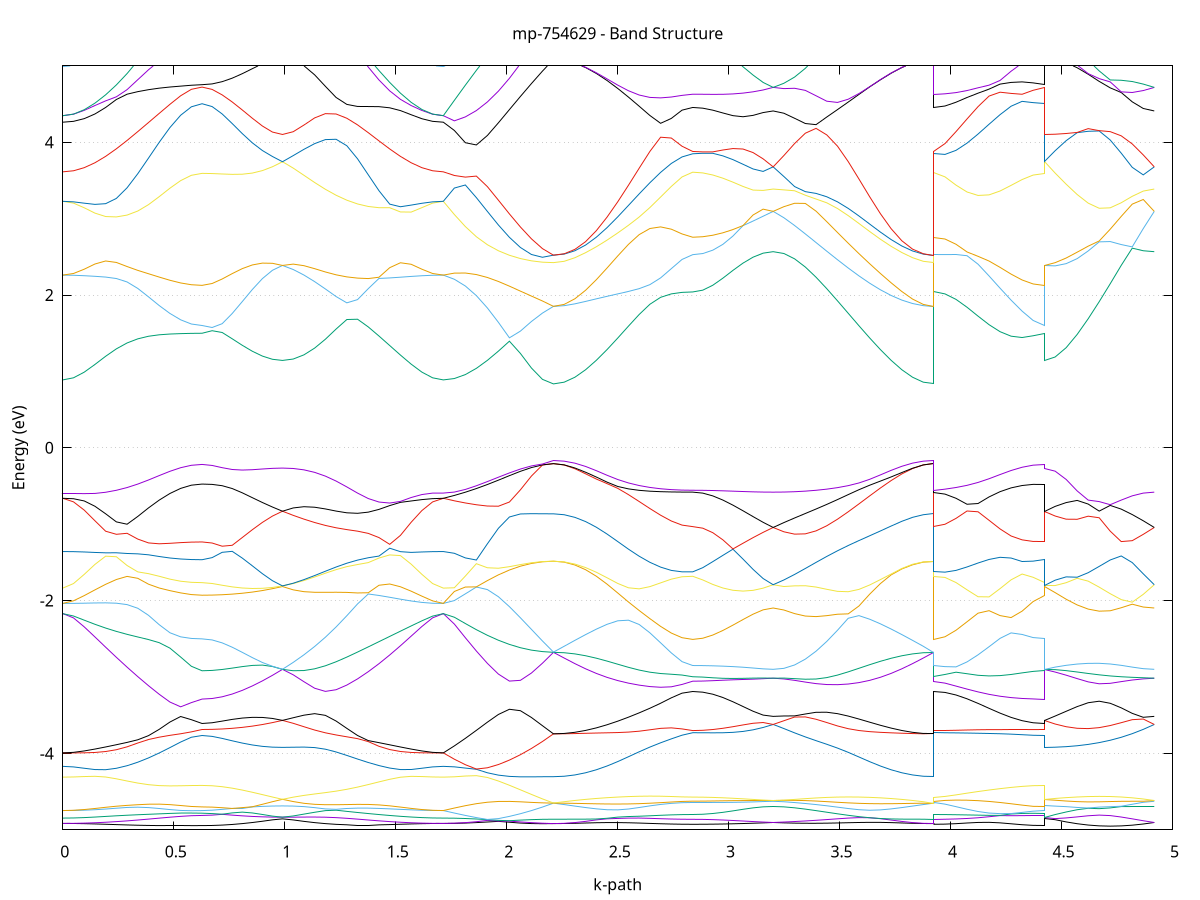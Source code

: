 set title 'mp-754629 - Band Structure'
set xlabel 'k-path'
set ylabel 'Energy (eV)'
set grid y
set yrange [-5:5]
set terminal png size 800,600
set output 'mp-754629_bands_gnuplot.png'
plot '-' using 1:2 with lines notitle, '-' using 1:2 with lines notitle, '-' using 1:2 with lines notitle, '-' using 1:2 with lines notitle, '-' using 1:2 with lines notitle, '-' using 1:2 with lines notitle, '-' using 1:2 with lines notitle, '-' using 1:2 with lines notitle, '-' using 1:2 with lines notitle, '-' using 1:2 with lines notitle, '-' using 1:2 with lines notitle, '-' using 1:2 with lines notitle, '-' using 1:2 with lines notitle, '-' using 1:2 with lines notitle, '-' using 1:2 with lines notitle, '-' using 1:2 with lines notitle, '-' using 1:2 with lines notitle, '-' using 1:2 with lines notitle, '-' using 1:2 with lines notitle, '-' using 1:2 with lines notitle, '-' using 1:2 with lines notitle, '-' using 1:2 with lines notitle, '-' using 1:2 with lines notitle, '-' using 1:2 with lines notitle, '-' using 1:2 with lines notitle, '-' using 1:2 with lines notitle, '-' using 1:2 with lines notitle, '-' using 1:2 with lines notitle, '-' using 1:2 with lines notitle, '-' using 1:2 with lines notitle, '-' using 1:2 with lines notitle, '-' using 1:2 with lines notitle, '-' using 1:2 with lines notitle, '-' using 1:2 with lines notitle, '-' using 1:2 with lines notitle, '-' using 1:2 with lines notitle, '-' using 1:2 with lines notitle, '-' using 1:2 with lines notitle, '-' using 1:2 with lines notitle, '-' using 1:2 with lines notitle, '-' using 1:2 with lines notitle, '-' using 1:2 with lines notitle, '-' using 1:2 with lines notitle, '-' using 1:2 with lines notitle, '-' using 1:2 with lines notitle, '-' using 1:2 with lines notitle, '-' using 1:2 with lines notitle, '-' using 1:2 with lines notitle, '-' using 1:2 with lines notitle, '-' using 1:2 with lines notitle, '-' using 1:2 with lines notitle, '-' using 1:2 with lines notitle, '-' using 1:2 with lines notitle, '-' using 1:2 with lines notitle, '-' using 1:2 with lines notitle, '-' using 1:2 with lines notitle, '-' using 1:2 with lines notitle, '-' using 1:2 with lines notitle, '-' using 1:2 with lines notitle, '-' using 1:2 with lines notitle, '-' using 1:2 with lines notitle, '-' using 1:2 with lines notitle, '-' using 1:2 with lines notitle, '-' using 1:2 with lines notitle
0.000000 -38.499761
0.048275 -38.499661
0.096549 -38.499461
0.144824 -38.499161
0.193099 -38.498761
0.241374 -38.498261
0.289648 -38.497761
0.337923 -38.497161
0.386198 -38.496561
0.434473 -38.496061
0.482747 -38.495461
0.531022 -38.495061
0.579297 -38.494761
0.627571 -38.494661
0.627571 -38.494661
0.672862 -38.494661
0.718154 -38.494661
0.763445 -38.494561
0.808736 -38.494361
0.854027 -38.494261
0.899318 -38.494161
0.944609 -38.494061
0.989900 -38.493961
0.989900 -38.493961
1.038210 -38.494061
1.086521 -38.494261
1.134831 -38.494561
1.183142 -38.494961
1.231452 -38.495461
1.279763 -38.495961
1.328073 -38.496561
1.376384 -38.497161
1.424694 -38.497761
1.473005 -38.498261
1.521315 -38.498761
1.569626 -38.499161
1.617936 -38.499461
1.666247 -38.499661
1.714557 -38.499761
1.714557 -38.499761
1.764182 -38.499561
1.813806 -38.499161
1.863431 -38.498561
1.913056 -38.497661
1.962681 -38.496661
2.012305 -38.495461
2.061930 -38.494061
2.111555 -38.492661
2.161179 -38.491261
2.210804 -38.489961
2.210804 -38.489961
2.259079 -38.490161
2.307354 -38.490761
2.355628 -38.491561
2.403903 -38.492461
2.452178 -38.493461
2.500453 -38.494461
2.548727 -38.495461
2.597002 -38.496361
2.645277 -38.497161
2.693551 -38.497761
2.741826 -38.498261
2.790101 -38.498561
2.838376 -38.498761
2.838376 -38.498761
2.883667 -38.498761
2.928958 -38.498961
2.974249 -38.499161
3.019540 -38.499461
3.064831 -38.499761
3.110122 -38.499961
3.155413 -38.500161
3.200704 -38.500261
3.200704 -38.500261
3.249015 -38.500161
3.297325 -38.499861
3.345636 -38.499461
3.393946 -38.498961
3.442257 -38.498261
3.490567 -38.497361
3.538877 -38.496461
3.587188 -38.495461
3.635498 -38.494461
3.683809 -38.493461
3.732119 -38.492461
3.780430 -38.491561
3.828740 -38.490761
3.877051 -38.490161
3.925361 -38.489961
3.925361 -38.498761
3.974986 -38.498561
4.024611 -38.498161
4.074235 -38.497561
4.123860 -38.496761
4.173485 -38.495761
4.223110 -38.494561
4.272734 -38.493661
4.322359 -38.494161
4.371984 -38.494561
4.421608 -38.494661
4.421608 -38.493961
4.471233 -38.493861
4.520858 -38.493661
4.570483 -38.494761
4.620107 -38.496061
4.669732 -38.497161
4.719357 -38.498261
4.768981 -38.499061
4.818606 -38.499761
4.868231 -38.500061
4.917856 -38.500261
e
0.000000 -38.484661
0.048275 -38.484761
0.096549 -38.484961
0.144824 -38.485361
0.193099 -38.485861
0.241374 -38.486461
0.289648 -38.487161
0.337923 -38.487861
0.386198 -38.488561
0.434473 -38.489261
0.482747 -38.489761
0.531022 -38.490161
0.579297 -38.490461
0.627571 -38.490561
0.627571 -38.490561
0.672862 -38.490561
0.718154 -38.490561
0.763445 -38.490561
0.808736 -38.490661
0.854027 -38.490761
0.899318 -38.490761
0.944609 -38.490761
0.989900 -38.490761
0.989900 -38.490761
1.038210 -38.490761
1.086521 -38.490661
1.134831 -38.490361
1.183142 -38.489961
1.231452 -38.489361
1.279763 -38.488761
1.328073 -38.488161
1.376384 -38.487461
1.424694 -38.486761
1.473005 -38.486261
1.521315 -38.485761
1.569626 -38.485261
1.617936 -38.484961
1.666247 -38.484761
1.714557 -38.484661
1.714557 -38.484661
1.764182 -38.484961
1.813806 -38.485261
1.863431 -38.485661
1.913056 -38.485961
1.962681 -38.486361
2.012305 -38.486761
2.061930 -38.487161
2.111555 -38.487461
2.161179 -38.488661
2.210804 -38.489861
2.210804 -38.489861
2.259079 -38.489861
2.307354 -38.489561
2.355628 -38.489161
2.403903 -38.488661
2.452178 -38.488161
2.500453 -38.487761
2.548727 -38.487461
2.597002 -38.487361
2.645277 -38.487461
2.693551 -38.487461
2.741826 -38.487461
2.790101 -38.487561
2.838376 -38.487561
2.838376 -38.487561
2.883667 -38.487561
2.928958 -38.487561
2.974249 -38.487661
3.019540 -38.487661
3.064831 -38.487761
3.110122 -38.487761
3.155413 -38.487861
3.200704 -38.487861
3.200704 -38.487861
3.249015 -38.487961
3.297325 -38.487961
3.345636 -38.487961
3.393946 -38.487861
3.442257 -38.487861
3.490567 -38.487861
3.538877 -38.487861
3.587188 -38.487861
3.635498 -38.488061
3.683809 -38.488261
3.732119 -38.488661
3.780430 -38.489161
3.828740 -38.489561
3.877051 -38.489761
3.925361 -38.489861
3.925361 -38.487561
3.974986 -38.487861
4.024611 -38.488761
4.074235 -38.489761
4.123860 -38.490861
4.173485 -38.491861
4.223110 -38.492861
4.272734 -38.493361
4.322359 -38.492161
4.371984 -38.491061
4.421608 -38.490561
4.421608 -38.490761
4.471233 -38.492061
4.520858 -38.493361
4.570483 -38.493161
4.620107 -38.492561
4.669732 -38.491861
4.719357 -38.491061
4.768981 -38.490161
4.818606 -38.489361
4.868231 -38.488561
4.917856 -38.487861
e
0.000000 -38.484661
0.048275 -38.484761
0.096549 -38.484861
0.144824 -38.485161
0.193099 -38.485561
0.241374 -38.485961
0.289648 -38.486361
0.337923 -38.486761
0.386198 -38.487261
0.434473 -38.487661
0.482747 -38.488061
0.531022 -38.488361
0.579297 -38.488661
0.627571 -38.488661
0.627571 -38.488661
0.672862 -38.488761
0.718154 -38.488961
0.763445 -38.489361
0.808736 -38.489661
0.854027 -38.490061
0.899318 -38.490361
0.944609 -38.490661
0.989900 -38.490761
0.989900 -38.490761
1.038210 -38.490661
1.086521 -38.490361
1.134831 -38.490061
1.183142 -38.489561
1.231452 -38.489061
1.279763 -38.488561
1.328073 -38.487961
1.376384 -38.487361
1.424694 -38.486761
1.473005 -38.486161
1.521315 -38.485661
1.569626 -38.485261
1.617936 -38.484961
1.666247 -38.484761
1.714557 -38.484661
1.714557 -38.484661
1.764182 -38.484461
1.813806 -38.484461
1.863431 -38.484461
1.913056 -38.484661
1.962681 -38.485061
2.012305 -38.485661
2.061930 -38.486461
2.111555 -38.487461
2.161179 -38.487661
2.210804 -38.487761
2.210804 -38.487761
2.259079 -38.487661
2.307354 -38.487361
2.355628 -38.487161
2.403903 -38.486961
2.452178 -38.486861
2.500453 -38.486761
2.548727 -38.486661
2.597002 -38.486561
2.645277 -38.486461
2.693551 -38.486361
2.741826 -38.486261
2.790101 -38.486261
2.838376 -38.486261
2.838376 -38.486261
2.883667 -38.486361
2.928958 -38.486661
2.974249 -38.487061
3.019540 -38.487361
3.064831 -38.487661
3.110122 -38.487761
3.155413 -38.487861
3.200704 -38.487861
3.200704 -38.487861
3.249015 -38.487761
3.297325 -38.487661
3.345636 -38.487561
3.393946 -38.487361
3.442257 -38.487161
3.490567 -38.487061
3.538877 -38.486861
3.587188 -38.486861
3.635498 -38.486761
3.683809 -38.486861
3.732119 -38.486961
3.780430 -38.487161
3.828740 -38.487361
3.877051 -38.487661
3.925361 -38.487761
3.925361 -38.486261
3.974986 -38.486061
4.024611 -38.485961
4.074235 -38.485861
4.123860 -38.485961
4.173485 -38.486161
4.223110 -38.486561
4.272734 -38.486961
4.322359 -38.487561
4.371984 -38.488261
4.421608 -38.488661
4.421608 -38.490761
4.471233 -38.489561
4.520858 -38.488561
4.570483 -38.487761
4.620107 -38.487161
4.669732 -38.486761
4.719357 -38.486561
4.768981 -38.486661
4.818606 -38.486861
4.868231 -38.487261
4.917856 -38.487861
e
0.000000 -38.469861
0.048275 -38.469961
0.096549 -38.470061
0.144824 -38.470361
0.193099 -38.470661
0.241374 -38.470961
0.289648 -38.471261
0.337923 -38.471561
0.386198 -38.471861
0.434473 -38.472061
0.482747 -38.472161
0.531022 -38.472361
0.579297 -38.472361
0.627571 -38.472361
0.627571 -38.472361
0.672862 -38.472461
0.718154 -38.472461
0.763445 -38.472561
0.808736 -38.472661
0.854027 -38.472761
0.899318 -38.472861
0.944609 -38.472861
0.989900 -38.472861
0.989900 -38.472861
1.038210 -38.472861
1.086521 -38.472761
1.134831 -38.472761
1.183142 -38.472561
1.231452 -38.472461
1.279763 -38.472161
1.328073 -38.471961
1.376384 -38.471661
1.424694 -38.471361
1.473005 -38.470961
1.521315 -38.470661
1.569626 -38.470361
1.617936 -38.470061
1.666247 -38.469861
1.714557 -38.469861
1.714557 -38.469861
1.764182 -38.472561
1.813806 -38.474961
1.863431 -38.477161
1.913056 -38.479061
1.962681 -38.480761
2.012305 -38.482061
2.061930 -38.482961
2.111555 -38.483661
2.161179 -38.483961
2.210804 -38.484161
2.210804 -38.484161
2.259079 -38.484061
2.307354 -38.484061
2.355628 -38.483861
2.403903 -38.483461
2.452178 -38.482961
2.500453 -38.482161
2.548727 -38.481061
2.597002 -38.479861
2.645277 -38.478561
2.693551 -38.477261
2.741826 -38.476161
2.790101 -38.475461
2.838376 -38.475161
2.838376 -38.475161
2.883667 -38.474861
2.928958 -38.473861
2.974249 -38.472461
3.019540 -38.470761
3.064831 -38.468861
3.110122 -38.466761
3.155413 -38.464661
3.200704 -38.462561
3.200704 -38.462561
3.249015 -38.464861
3.297325 -38.467361
3.345636 -38.469761
3.393946 -38.472261
3.442257 -38.474561
3.490567 -38.476661
3.538877 -38.478661
3.587188 -38.480361
3.635498 -38.481761
3.683809 -38.482761
3.732119 -38.483461
3.780430 -38.483861
3.828740 -38.484061
3.877051 -38.484061
3.925361 -38.484161
3.925361 -38.475161
3.974986 -38.475061
4.024611 -38.474761
4.074235 -38.474261
4.123860 -38.473861
4.173485 -38.473461
4.223110 -38.473061
4.272734 -38.472761
4.322359 -38.472561
4.371984 -38.472461
4.421608 -38.472361
4.421608 -38.472861
4.471233 -38.472761
4.520858 -38.472461
4.570483 -38.472061
4.620107 -38.471361
4.669732 -38.470461
4.719357 -38.469361
4.768981 -38.467961
4.818606 -38.466461
4.868231 -38.464661
4.917856 -38.462561
e
0.000000 -38.469861
0.048275 -38.469661
0.096549 -38.469361
0.144824 -38.468761
0.193099 -38.467961
0.241374 -38.467061
0.289648 -38.465961
0.337923 -38.464861
0.386198 -38.463661
0.434473 -38.462461
0.482747 -38.461461
0.531022 -38.460561
0.579297 -38.460061
0.627571 -38.459861
0.627571 -38.459861
0.672862 -38.459561
0.718154 -38.458761
0.763445 -38.457561
0.808736 -38.455861
0.854027 -38.453961
0.899318 -38.451861
0.944609 -38.449661
0.989900 -38.447361
0.989900 -38.447361
1.038210 -38.449761
1.086521 -38.452261
1.134831 -38.454561
1.183142 -38.456861
1.231452 -38.458961
1.279763 -38.460961
1.328073 -38.462761
1.376384 -38.464361
1.424694 -38.465761
1.473005 -38.466961
1.521315 -38.467961
1.569626 -38.468761
1.617936 -38.469361
1.666247 -38.469761
1.714557 -38.469861
1.714557 -38.469861
1.764182 -38.466961
1.813806 -38.463961
1.863431 -38.460861
1.913056 -38.457661
1.962681 -38.454361
2.012305 -38.451161
2.061930 -38.447961
2.111555 -38.444961
2.161179 -38.442161
2.210804 -38.439761
2.210804 -38.439761
2.259079 -38.440161
2.307354 -38.441161
2.355628 -38.442461
2.403903 -38.443961
2.452178 -38.445461
2.500453 -38.447161
2.548727 -38.448861
2.597002 -38.450561
2.645277 -38.452061
2.693551 -38.453561
2.741826 -38.454761
2.790101 -38.455561
2.838376 -38.455861
2.838376 -38.455861
2.883667 -38.455861
2.928958 -38.456061
2.974249 -38.456361
3.019540 -38.456861
3.064831 -38.457761
3.110122 -38.458961
3.155413 -38.460661
3.200704 -38.462561
3.200704 -38.462561
3.249015 -38.460361
3.297325 -38.458261
3.345636 -38.456261
3.393946 -38.454361
3.442257 -38.452661
3.490567 -38.450961
3.538877 -38.449361
3.587188 -38.447861
3.635498 -38.446361
3.683809 -38.444961
3.732119 -38.443561
3.780430 -38.442261
3.828740 -38.441061
3.877051 -38.440161
3.925361 -38.439761
3.925361 -38.455861
3.974986 -38.455861
4.024611 -38.456161
4.074235 -38.456461
4.123860 -38.456961
4.173485 -38.457561
4.223110 -38.458161
4.272734 -38.458761
4.322359 -38.459361
4.371984 -38.459761
4.421608 -38.459861
4.421608 -38.447361
4.471233 -38.447761
4.520858 -38.448161
4.570483 -38.448561
4.620107 -38.449161
4.669732 -38.451061
4.719357 -38.453261
4.768981 -38.455661
4.818606 -38.458061
4.868231 -38.460361
4.917856 -38.462561
e
0.000000 -38.438061
0.048275 -38.438061
0.096549 -38.437861
0.144824 -38.437561
0.193099 -38.437261
0.241374 -38.436861
0.289648 -38.436461
0.337923 -38.436161
0.386198 -38.435861
0.434473 -38.435661
0.482747 -38.435461
0.531022 -38.435361
0.579297 -38.435361
0.627571 -38.435361
0.627571 -38.435361
0.672862 -38.435561
0.718154 -38.436361
0.763445 -38.437461
0.808736 -38.439061
0.854027 -38.440861
0.899318 -38.442861
0.944609 -38.445061
0.989900 -38.447361
0.989900 -38.447361
1.038210 -38.444861
1.086521 -38.442561
1.134831 -38.440561
1.183142 -38.438861
1.231452 -38.437561
1.279763 -38.436861
1.328073 -38.436461
1.376384 -38.436461
1.424694 -38.436561
1.473005 -38.436861
1.521315 -38.437261
1.569626 -38.437561
1.617936 -38.437861
1.666247 -38.438061
1.714557 -38.438061
1.714557 -38.438061
1.764182 -38.438061
1.813806 -38.438061
1.863431 -38.438061
1.913056 -38.438061
1.962681 -38.437961
2.012305 -38.437961
2.061930 -38.437861
2.111555 -38.437861
2.161179 -38.438361
2.210804 -38.439761
2.210804 -38.439761
2.259079 -38.440061
2.307354 -38.440861
2.355628 -38.441661
2.403903 -38.442461
2.452178 -38.443161
2.500453 -38.443761
2.548727 -38.444261
2.597002 -38.444661
2.645277 -38.444961
2.693551 -38.445161
2.741826 -38.445361
2.790101 -38.445361
2.838376 -38.445461
2.838376 -38.445461
2.883667 -38.445561
2.928958 -38.446161
2.974249 -38.446861
3.019540 -38.447761
3.064831 -38.448561
3.110122 -38.449161
3.155413 -38.449561
3.200704 -38.449661
3.200704 -38.449661
3.249015 -38.449561
3.297325 -38.449261
3.345636 -38.448861
3.393946 -38.448461
3.442257 -38.447861
3.490567 -38.447161
3.538877 -38.446461
3.587188 -38.445661
3.635498 -38.444761
3.683809 -38.443861
3.732119 -38.442861
3.780430 -38.441861
3.828740 -38.440861
3.877051 -38.440061
3.925361 -38.439761
3.925361 -38.445461
3.974986 -38.445161
4.024611 -38.444461
4.074235 -38.443261
4.123860 -38.441661
4.173485 -38.439761
4.223110 -38.437661
4.272734 -38.435961
4.322359 -38.435261
4.371984 -38.435261
4.421608 -38.435361
4.421608 -38.447361
4.471233 -38.447061
4.520858 -38.447261
4.570483 -38.447861
4.620107 -38.448861
4.669732 -38.449161
4.719357 -38.449361
4.768981 -38.449461
4.818606 -38.449561
4.868231 -38.449661
4.917856 -38.449661
e
0.000000 -38.421461
0.048275 -38.421661
0.096549 -38.422161
0.144824 -38.422761
0.193099 -38.423461
0.241374 -38.424061
0.289648 -38.424561
0.337923 -38.425061
0.386198 -38.425461
0.434473 -38.425761
0.482747 -38.426061
0.531022 -38.426161
0.579297 -38.426261
0.627571 -38.426361
0.627571 -38.426361
0.672862 -38.426361
0.718154 -38.426361
0.763445 -38.426361
0.808736 -38.426361
0.854027 -38.426461
0.899318 -38.426461
0.944609 -38.426461
0.989900 -38.426461
0.989900 -38.426461
1.038210 -38.426461
1.086521 -38.426461
1.134831 -38.426361
1.183142 -38.426261
1.231452 -38.426061
1.279763 -38.425861
1.328073 -38.425461
1.376384 -38.425061
1.424694 -38.424561
1.473005 -38.424061
1.521315 -38.423461
1.569626 -38.422761
1.617936 -38.422161
1.666247 -38.421661
1.714557 -38.421461
1.714557 -38.421461
1.764182 -38.421661
1.813806 -38.422161
1.863431 -38.423061
1.913056 -38.424761
1.962681 -38.426861
2.012305 -38.428861
2.061930 -38.430561
2.111555 -38.431961
2.161179 -38.432961
2.210804 -38.433361
2.210804 -38.433361
2.259079 -38.432961
2.307354 -38.432061
2.355628 -38.430861
2.403903 -38.429461
2.452178 -38.428161
2.500453 -38.426761
2.548727 -38.425261
2.597002 -38.423861
2.645277 -38.422461
2.693551 -38.421161
2.741826 -38.420161
2.790101 -38.419761
2.838376 -38.419561
2.838376 -38.419561
2.883667 -38.419561
2.928958 -38.419461
2.974249 -38.419161
3.019540 -38.418861
3.064831 -38.418561
3.110122 -38.418061
3.155413 -38.417661
3.200704 -38.417461
3.200704 -38.417461
3.249015 -38.417661
3.297325 -38.418061
3.345636 -38.418761
3.393946 -38.419661
3.442257 -38.420761
3.490567 -38.421961
3.538877 -38.423361
3.587188 -38.424761
3.635498 -38.426261
3.683809 -38.427761
3.732119 -38.429261
3.780430 -38.430661
3.828740 -38.431961
3.877051 -38.432961
3.925361 -38.433361
3.925361 -38.419561
3.974986 -38.421661
4.024611 -38.423961
4.074235 -38.426161
4.123860 -38.428261
4.173485 -38.429961
4.223110 -38.431261
4.272734 -38.431861
4.322359 -38.430861
4.371984 -38.428661
4.421608 -38.426361
4.421608 -38.426461
4.471233 -38.428161
4.520858 -38.429461
4.570483 -38.429861
4.620107 -38.429561
4.669732 -38.428461
4.719357 -38.426761
4.768981 -38.424661
4.818606 -38.422361
4.868231 -38.419861
4.917856 -38.417461
e
0.000000 -38.414961
0.048275 -38.415161
0.096549 -38.415561
0.144824 -38.416161
0.193099 -38.417061
0.241374 -38.418161
0.289648 -38.419361
0.337923 -38.420761
0.386198 -38.422061
0.434473 -38.423361
0.482747 -38.424561
0.531022 -38.425461
0.579297 -38.426061
0.627571 -38.426261
0.627571 -38.426261
0.672862 -38.426261
0.718154 -38.426261
0.763445 -38.426261
0.808736 -38.426361
0.854027 -38.426361
0.899318 -38.426461
0.944609 -38.426461
0.989900 -38.426461
0.989900 -38.426461
1.038210 -38.426461
1.086521 -38.426261
1.134831 -38.425961
1.183142 -38.425461
1.231452 -38.424661
1.279763 -38.423561
1.328073 -38.422261
1.376384 -38.420861
1.424694 -38.419461
1.473005 -38.418161
1.521315 -38.417061
1.569626 -38.416161
1.617936 -38.415461
1.666247 -38.415061
1.714557 -38.414961
1.714557 -38.414961
1.764182 -38.417461
1.813806 -38.419961
1.863431 -38.422361
1.913056 -38.424261
1.962681 -38.425661
2.012305 -38.427461
2.061930 -38.429361
2.111555 -38.431261
2.161179 -38.432761
2.210804 -38.433261
2.210804 -38.433261
2.259079 -38.432961
2.307354 -38.431861
2.355628 -38.430461
2.403903 -38.428861
2.452178 -38.427261
2.500453 -38.425661
2.548727 -38.424261
2.597002 -38.422861
2.645277 -38.421761
2.693551 -38.420861
2.741826 -38.419961
2.790101 -38.419061
2.838376 -38.418661
2.838376 -38.418661
2.883667 -38.418661
2.928958 -38.418461
2.974249 -38.418161
3.019540 -38.417861
3.064831 -38.417561
3.110122 -38.417361
3.155413 -38.417361
3.200704 -38.417361
3.200704 -38.417361
3.249015 -38.417461
3.297325 -38.417861
3.345636 -38.418661
3.393946 -38.419561
3.442257 -38.420561
3.490567 -38.421761
3.538877 -38.423161
3.587188 -38.424561
3.635498 -38.426061
3.683809 -38.427561
3.732119 -38.429161
3.780430 -38.430661
3.828740 -38.431961
3.877051 -38.432961
3.925361 -38.433261
3.925361 -38.418661
3.974986 -38.416761
4.024611 -38.414461
4.074235 -38.412861
4.123860 -38.414061
4.173485 -38.415561
4.223110 -38.417261
4.272734 -38.419261
4.322359 -38.421461
4.371984 -38.423861
4.421608 -38.426261
4.421608 -38.426461
4.471233 -38.424461
4.520858 -38.422461
4.570483 -38.420461
4.620107 -38.418661
4.669732 -38.416961
4.719357 -38.415561
4.768981 -38.414461
4.818606 -38.413661
4.868231 -38.414961
4.917856 -38.417361
e
0.000000 -38.414961
0.048275 -38.414661
0.096549 -38.413961
0.144824 -38.412961
0.193099 -38.411761
0.241374 -38.410561
0.289648 -38.409361
0.337923 -38.408261
0.386198 -38.407161
0.434473 -38.406261
0.482747 -38.405561
0.531022 -38.404961
0.579297 -38.404661
0.627571 -38.404561
0.627571 -38.404561
0.672862 -38.404461
0.718154 -38.404261
0.763445 -38.403861
0.808736 -38.403561
0.854027 -38.403161
0.899318 -38.402861
0.944609 -38.402661
0.989900 -38.402561
0.989900 -38.402561
1.038210 -38.402661
1.086521 -38.402961
1.134831 -38.403361
1.183142 -38.404061
1.231452 -38.404861
1.279763 -38.405761
1.328073 -38.406861
1.376384 -38.408061
1.424694 -38.409261
1.473005 -38.410561
1.521315 -38.411761
1.569626 -38.412961
1.617936 -38.413961
1.666247 -38.414661
1.714557 -38.414961
1.714557 -38.414961
1.764182 -38.412561
1.813806 -38.410261
1.863431 -38.408161
1.913056 -38.406161
1.962681 -38.404461
2.012305 -38.403061
2.061930 -38.401861
2.111555 -38.401061
2.161179 -38.400561
2.210804 -38.400361
2.210804 -38.400361
2.259079 -38.400461
2.307354 -38.400861
2.355628 -38.401361
2.403903 -38.402061
2.452178 -38.402961
2.500453 -38.403961
2.548727 -38.405161
2.597002 -38.406361
2.645277 -38.407661
2.693551 -38.408961
2.741826 -38.410061
2.790101 -38.410961
2.838376 -38.411261
2.838376 -38.411261
2.883667 -38.411361
2.928958 -38.411461
2.974249 -38.411661
3.019540 -38.411961
3.064831 -38.412261
3.110122 -38.412561
3.155413 -38.412861
3.200704 -38.412961
3.200704 -38.412961
3.249015 -38.412761
3.297325 -38.412161
3.345636 -38.411261
3.393946 -38.410161
3.442257 -38.408861
3.490567 -38.407661
3.538877 -38.406361
3.587188 -38.405161
3.635498 -38.403961
3.683809 -38.402961
3.732119 -38.402061
3.780430 -38.401361
3.828740 -38.400861
3.877051 -38.400461
3.925361 -38.400361
3.925361 -38.411261
3.974986 -38.411461
4.024611 -38.411961
4.074235 -38.412261
4.123860 -38.410361
4.173485 -38.408661
4.223110 -38.407161
4.272734 -38.406061
4.322359 -38.405261
4.371984 -38.404661
4.421608 -38.404561
4.421608 -38.402561
4.471233 -38.402761
4.520858 -38.403261
4.570483 -38.404061
4.620107 -38.405261
4.669732 -38.406761
4.719357 -38.408461
4.768981 -38.410461
4.818606 -38.412661
4.868231 -38.413161
4.917856 -38.412961
e
0.000000 -14.009761
0.048275 -14.006761
0.096549 -13.997761
0.144824 -13.982961
0.193099 -13.962561
0.241374 -13.937161
0.289648 -13.906961
0.337923 -13.872961
0.386198 -13.835861
0.434473 -13.797061
0.482747 -13.758461
0.531022 -13.723261
0.579297 -13.696661
0.627571 -13.686461
0.627571 -13.686461
0.672862 -13.684061
0.718154 -13.676761
0.763445 -13.664861
0.808736 -13.648461
0.854027 -13.627861
0.899318 -13.603261
0.944609 -13.575261
0.989900 -13.544261
0.989900 -13.544261
1.038210 -13.580961
1.086521 -13.621061
1.134831 -13.663561
1.183142 -13.707161
1.231452 -13.750861
1.279763 -13.793461
1.328073 -13.834161
1.376384 -13.872161
1.424694 -13.906661
1.473005 -13.936961
1.521315 -13.962561
1.569626 -13.982861
1.617936 -13.997761
1.666247 -14.006761
1.714557 -14.009761
1.714557 -14.009761
1.764182 -14.006361
1.813806 -13.996261
1.863431 -13.979461
1.913056 -13.956361
1.962681 -13.927061
2.012305 -13.891961
2.061930 -13.851461
2.111555 -13.806161
2.161179 -13.756361
2.210804 -13.702861
2.210804 -13.702861
2.259079 -13.702461
2.307354 -13.701461
2.355628 -13.699861
2.403903 -13.697661
2.452178 -13.695161
2.500453 -13.692261
2.548727 -13.689361
2.597002 -13.686561
2.645277 -13.683961
2.693551 -13.681861
2.741826 -13.680161
2.790101 -13.679161
2.838376 -13.678761
2.838376 -13.678761
2.883667 -13.678561
2.928958 -13.677961
2.974249 -13.677161
3.019540 -13.676161
3.064831 -13.675161
3.110122 -13.674361
3.155413 -13.673761
3.200704 -13.673561
3.200704 -13.673561
3.249015 -13.673861
3.297325 -13.674661
3.345636 -13.675961
3.393946 -13.677861
3.442257 -13.680161
3.490567 -13.682861
3.538877 -13.685861
3.587188 -13.688961
3.635498 -13.692061
3.683809 -13.695061
3.732119 -13.697661
3.780430 -13.699861
3.828740 -13.701461
3.877051 -13.702461
3.925361 -13.702861
3.925361 -13.678761
3.974986 -13.678961
4.024611 -13.679461
4.074235 -13.680361
4.123860 -13.681461
4.173485 -13.682661
4.223110 -13.683761
4.272734 -13.684861
4.322359 -13.685761
4.371984 -13.686261
4.421608 -13.686461
4.421608 -13.544261
4.471233 -13.567461
4.520858 -13.588761
4.570483 -13.608061
4.620107 -13.625061
4.669732 -13.639661
4.719357 -13.651761
4.768981 -13.661261
4.818606 -13.668061
4.868231 -13.672161
4.917856 -13.673561
e
0.000000 -13.106861
0.048275 -13.109761
0.096549 -13.118661
0.144824 -13.133261
0.193099 -13.153461
0.241374 -13.178761
0.289648 -13.208761
0.337923 -13.242661
0.386198 -13.279661
0.434473 -13.318461
0.482747 -13.357061
0.531022 -13.392361
0.579297 -13.418861
0.627571 -13.429161
0.627571 -13.429161
0.672862 -13.430461
0.718154 -13.434461
0.763445 -13.441661
0.808736 -13.452661
0.854027 -13.468061
0.899318 -13.488461
0.944609 -13.513961
0.989900 -13.544161
0.989900 -13.544161
1.038210 -13.508361
1.086521 -13.470261
1.134831 -13.430861
1.183142 -13.390661
1.231452 -13.350561
1.279763 -13.311261
1.328073 -13.273561
1.376384 -13.238261
1.424694 -13.205861
1.473005 -13.177161
1.521315 -13.152761
1.569626 -13.133061
1.617936 -13.118661
1.666247 -13.109761
1.714557 -13.106861
1.714557 -13.106861
1.764182 -13.161161
1.813806 -13.218461
1.863431 -13.278061
1.913056 -13.339261
1.962681 -13.401461
2.012305 -13.463961
2.061930 -13.526061
2.111555 -13.586961
2.161179 -13.646161
2.210804 -13.702761
2.210804 -13.702761
2.259079 -13.700161
2.307354 -13.692161
2.355628 -13.679061
2.403903 -13.660961
2.452178 -13.638361
2.500453 -13.611661
2.548727 -13.581561
2.597002 -13.548961
2.645277 -13.515061
2.693551 -13.481761
2.741826 -13.452161
2.790101 -13.430761
2.838376 -13.422761
2.838376 -13.422761
2.883667 -13.420361
2.928958 -13.413261
2.974249 -13.401561
3.019540 -13.385261
3.064831 -13.364661
3.110122 -13.339861
3.155413 -13.311461
3.200704 -13.279661
3.200704 -13.279661
3.249015 -13.316261
3.297325 -13.354561
3.345636 -13.393961
3.393946 -13.433661
3.442257 -13.472861
3.490567 -13.510961
3.538877 -13.547161
3.587188 -13.580861
3.635498 -13.611461
3.683809 -13.638261
3.732119 -13.660961
3.780430 -13.678961
3.828740 -13.692161
3.877051 -13.700061
3.925361 -13.702761
3.925361 -13.422761
3.974986 -13.422861
4.024611 -13.423361
4.074235 -13.424061
4.123860 -13.424961
4.173485 -13.425961
4.223110 -13.426961
4.272734 -13.427861
4.322359 -13.428561
4.371984 -13.428961
4.421608 -13.429161
4.421608 -13.544161
4.471233 -13.519361
4.520858 -13.493161
4.570483 -13.465861
4.620107 -13.437961
4.669732 -13.409761
4.719357 -13.381661
4.768981 -13.354161
4.818606 -13.327761
4.868231 -13.302761
4.917856 -13.279661
e
0.000000 -13.106761
0.048275 -13.107261
0.096549 -13.108761
0.144824 -13.110961
0.193099 -13.113961
0.241374 -13.117361
0.289648 -13.121061
0.337923 -13.124761
0.386198 -13.128261
0.434473 -13.131361
0.482747 -13.133961
0.531022 -13.135861
0.579297 -13.137061
0.627571 -13.137461
0.627571 -13.137461
0.672862 -13.139261
0.718154 -13.144161
0.763445 -13.151361
0.808736 -13.159561
0.854027 -13.167461
0.899318 -13.173661
0.944609 -13.177661
0.989900 -13.178861
0.989900 -13.178861
1.038210 -13.177561
1.086521 -13.173761
1.134831 -13.168161
1.183142 -13.161361
1.231452 -13.153861
1.279763 -13.146061
1.328073 -13.138461
1.376384 -13.131361
1.424694 -13.124961
1.473005 -13.119361
1.521315 -13.114861
1.569626 -13.111261
1.617936 -13.108761
1.666247 -13.107261
1.714557 -13.106761
1.714557 -13.106761
1.764182 -13.055861
1.813806 -13.008961
1.863431 -12.966461
1.913056 -12.928961
1.962681 -12.897861
2.012305 -12.885061
2.061930 -12.885161
2.111555 -12.885761
2.161179 -12.886261
2.210804 -12.886361
2.210804 -12.886361
2.259079 -12.886361
2.307354 -12.886161
2.355628 -12.885961
2.403903 -12.886161
2.452178 -12.896861
2.500453 -12.925261
2.548727 -12.958061
2.597002 -12.993461
2.645277 -13.029961
2.693551 -13.065361
2.741826 -13.096561
2.790101 -13.118961
2.838376 -13.127361
2.838376 -13.127361
2.883667 -13.130161
2.928958 -13.138261
2.974249 -13.151561
3.019540 -13.169661
3.064831 -13.191961
3.110122 -13.218061
3.155413 -13.247461
3.200704 -13.279561
3.200704 -13.279561
3.249015 -13.242661
3.297325 -13.203161
3.345636 -13.162061
3.393946 -13.119961
3.442257 -13.077961
3.490567 -13.036761
3.538877 -12.997161
3.587188 -12.960161
3.635498 -12.926561
3.683809 -12.897961
3.732119 -12.886361
3.780430 -12.885961
3.828740 -12.886161
3.877051 -12.886361
3.925361 -12.886361
3.925361 -13.127361
3.974986 -13.127661
4.024611 -13.128361
4.074235 -13.129561
4.123860 -13.131061
4.173485 -13.132661
4.223110 -13.134161
4.272734 -13.135561
4.322359 -13.136661
4.371984 -13.137261
4.421608 -13.137461
4.421608 -13.178861
4.471233 -13.179761
4.520858 -13.182161
4.570483 -13.186361
4.620107 -13.192561
4.669732 -13.200761
4.719357 -13.211461
4.768981 -13.224561
4.818606 -13.240361
4.868231 -13.258761
4.917856 -13.279561
e
0.000000 -12.867061
0.048275 -12.866761
0.096549 -12.866261
0.144824 -12.865261
0.193099 -12.864161
0.241374 -12.862761
0.289648 -12.861161
0.337923 -12.859461
0.386198 -12.857761
0.434473 -12.855961
0.482747 -12.854461
0.531022 -12.853061
0.579297 -12.852161
0.627571 -12.851861
0.627571 -12.851861
0.672862 -12.851261
0.718154 -12.849561
0.763445 -12.847161
0.808736 -12.844461
0.854027 -12.841861
0.899318 -12.839761
0.944609 -12.838261
0.989900 -12.837661
0.989900 -12.837661
1.038210 -12.838161
1.086521 -12.839261
1.134831 -12.841161
1.183142 -12.843761
1.231452 -12.846861
1.279763 -12.850161
1.328073 -12.853361
1.376384 -12.856461
1.424694 -12.859261
1.473005 -12.861661
1.521315 -12.863661
1.569626 -12.865161
1.617936 -12.866161
1.666247 -12.866761
1.714557 -12.867061
1.714557 -12.867061
1.764182 -12.870461
1.813806 -12.873461
1.863431 -12.876161
1.913056 -12.878261
1.962681 -12.878861
2.012305 -12.866261
2.061930 -12.846161
2.111555 -12.831761
2.161179 -12.827161
2.210804 -12.822761
2.210804 -12.822761
2.259079 -12.825661
2.307354 -12.834661
2.355628 -12.849261
2.403903 -12.868761
2.452178 -12.882561
2.500453 -12.882761
2.548727 -12.881961
2.597002 -12.880961
2.645277 -12.879861
2.693551 -12.878861
2.741826 -12.877861
2.790101 -12.877261
2.838376 -12.877061
2.838376 -12.877061
2.883667 -12.876561
2.928958 -12.875261
2.974249 -12.873061
3.019540 -12.870461
3.064831 -12.867361
3.110122 -12.864061
3.155413 -12.860661
3.200704 -12.857261
3.200704 -12.857261
3.249015 -12.860861
3.297325 -12.864461
3.345636 -12.867961
3.393946 -12.871161
3.442257 -12.874061
3.490567 -12.876561
3.538877 -12.878761
3.587188 -12.880461
3.635498 -12.881661
3.683809 -12.881561
3.732119 -12.868561
3.780430 -12.849261
3.828740 -12.834661
3.877051 -12.825661
3.925361 -12.822761
3.925361 -12.877061
3.974986 -12.876661
4.024611 -12.875461
4.074235 -12.873461
4.123860 -12.870861
4.173485 -12.867661
4.223110 -12.864061
4.272734 -12.860261
4.322359 -12.856561
4.371984 -12.853261
4.421608 -12.851861
4.421608 -12.837661
4.471233 -12.840761
4.520858 -12.843961
4.570483 -12.847161
4.620107 -12.850161
4.669732 -12.852961
4.719357 -12.855361
4.768981 -12.857061
4.818606 -12.858161
4.868231 -12.858161
4.917856 -12.857261
e
0.000000 -12.866961
0.048275 -12.866561
0.096549 -12.865361
0.144824 -12.863361
0.193099 -12.860861
0.241374 -12.857961
0.289648 -12.854761
0.337923 -12.851561
0.386198 -12.848361
0.434473 -12.845561
0.482747 -12.843261
0.531022 -12.841561
0.579297 -12.840461
0.627571 -12.840061
0.627571 -12.840061
0.672862 -12.840061
0.718154 -12.839861
0.763445 -12.839461
0.808736 -12.839061
0.854027 -12.838561
0.899318 -12.838061
0.944609 -12.837661
0.989900 -12.837661
0.989900 -12.837661
1.038210 -12.837961
1.086521 -12.839161
1.134831 -12.840861
1.183142 -12.842861
1.231452 -12.845161
1.279763 -12.847661
1.328073 -12.850361
1.376384 -12.853061
1.424694 -12.855861
1.473005 -12.858661
1.521315 -12.861261
1.569626 -12.863561
1.617936 -12.865361
1.666247 -12.866561
1.714557 -12.866961
1.714557 -12.866961
1.764182 -12.863261
1.813806 -12.859261
1.863431 -12.854961
1.913056 -12.850461
1.962681 -12.845861
2.012305 -12.841161
2.061930 -12.836461
2.111555 -12.831061
2.161179 -12.821761
2.210804 -12.822661
2.210804 -12.822661
2.259079 -12.822961
2.307354 -12.823761
2.355628 -12.824961
2.403903 -12.826361
2.452178 -12.828161
2.500453 -12.829961
2.548727 -12.832061
2.597002 -12.834061
2.645277 -12.836061
2.693551 -12.837861
2.741826 -12.839361
2.790101 -12.840261
2.838376 -12.840561
2.838376 -12.840561
2.883667 -12.840961
2.928958 -12.841861
2.974249 -12.843361
3.019540 -12.845461
3.064831 -12.847961
3.110122 -12.850861
3.155413 -12.853961
3.200704 -12.857261
3.200704 -12.857261
3.249015 -12.853761
3.297325 -12.850261
3.345636 -12.846861
3.393946 -12.843661
3.442257 -12.840661
3.490567 -12.837761
3.538877 -12.835061
3.587188 -12.832561
3.635498 -12.830261
3.683809 -12.828261
3.732119 -12.826461
3.780430 -12.824961
3.828740 -12.823761
3.877051 -12.823061
3.925361 -12.822661
3.925361 -12.840561
3.974986 -12.840161
4.024611 -12.838861
4.074235 -12.836861
4.123860 -12.834561
4.173485 -12.832461
4.223110 -12.831961
4.272734 -12.833661
4.322359 -12.836361
4.371984 -12.838861
4.421608 -12.840061
4.421608 -12.837661
4.471233 -12.834761
4.520858 -12.831961
4.570483 -12.830761
4.620107 -12.834861
4.669732 -12.839461
4.719357 -12.844161
4.768981 -12.848561
4.818606 -12.852461
4.868231 -12.855361
4.917856 -12.857261
e
0.000000 -12.798261
0.048275 -12.798561
0.096549 -12.799461
0.144824 -12.800961
0.193099 -12.802861
0.241374 -12.805161
0.289648 -12.807761
0.337923 -12.810361
0.386198 -12.813061
0.434473 -12.815561
0.482747 -12.817861
0.531022 -12.819761
0.579297 -12.820961
0.627571 -12.821361
0.627571 -12.821361
0.672862 -12.821461
0.718154 -12.821761
0.763445 -12.822261
0.808736 -12.822861
0.854027 -12.823461
0.899318 -12.824161
0.944609 -12.824661
0.989900 -12.824861
0.989900 -12.824861
1.038210 -12.824561
1.086521 -12.823661
1.134831 -12.822161
1.183142 -12.820261
1.231452 -12.818061
1.279763 -12.815561
1.328073 -12.812961
1.376384 -12.810361
1.424694 -12.807661
1.473005 -12.805161
1.521315 -12.802861
1.569626 -12.800961
1.617936 -12.799461
1.666247 -12.798561
1.714557 -12.798261
1.714557 -12.798261
1.764182 -12.798561
1.813806 -12.799361
1.863431 -12.800661
1.913056 -12.802561
1.962681 -12.804961
2.012305 -12.807761
2.061930 -12.810961
2.111555 -12.814661
2.161179 -12.818461
2.210804 -12.818661
2.210804 -12.818661
2.259079 -12.818661
2.307354 -12.818561
2.355628 -12.818561
2.403903 -12.818561
2.452178 -12.818661
2.500453 -12.818861
2.548727 -12.819161
2.597002 -12.819461
2.645277 -12.819761
2.693551 -12.820061
2.741826 -12.820161
2.790101 -12.820361
2.838376 -12.820361
2.838376 -12.820361
2.883667 -12.820361
2.928958 -12.820461
2.974249 -12.820561
3.019540 -12.820761
3.064831 -12.820861
3.110122 -12.820961
3.155413 -12.821061
3.200704 -12.821161
3.200704 -12.821161
3.249015 -12.821061
3.297325 -12.820961
3.345636 -12.820761
3.393946 -12.820561
3.442257 -12.820161
3.490567 -12.819861
3.538877 -12.819561
3.587188 -12.819261
3.635498 -12.818961
3.683809 -12.818761
3.732119 -12.818561
3.780430 -12.818561
3.828740 -12.818561
3.877051 -12.818661
3.925361 -12.818661
3.925361 -12.820361
3.974986 -12.820661
4.024611 -12.821361
4.074235 -12.822461
4.123860 -12.823861
4.173485 -12.825361
4.223110 -12.825661
4.272734 -12.824361
4.322359 -12.822861
4.371984 -12.821761
4.421608 -12.821361
4.421608 -12.824861
4.471233 -12.825661
4.520858 -12.827661
4.570483 -12.829461
4.620107 -12.827261
4.669732 -12.825361
4.719357 -12.823861
4.768981 -12.822661
4.818606 -12.821861
4.868231 -12.821261
4.917856 -12.821161
e
0.000000 -4.916861
0.048275 -4.917661
0.096549 -4.919961
0.144824 -4.923561
0.193099 -4.927861
0.241374 -4.932361
0.289648 -4.936761
0.337923 -4.940561
0.386198 -4.943361
0.434473 -4.945161
0.482747 -4.945861
0.531022 -4.945861
0.579297 -4.945461
0.627571 -4.945261
0.627571 -4.945261
0.672862 -4.943561
0.718154 -4.938661
0.763445 -4.930461
0.808736 -4.919161
0.854027 -4.905061
0.899318 -4.888461
0.944609 -4.870061
0.989900 -4.856961
0.989900 -4.856961
1.038210 -4.871061
1.086521 -4.889961
1.134831 -4.906361
1.183142 -4.919361
1.231452 -4.928861
1.279763 -4.934761
1.328073 -4.937561
1.376384 -4.937561
1.424694 -4.935561
1.473005 -4.932061
1.521315 -4.927761
1.569626 -4.923561
1.617936 -4.920061
1.666247 -4.917661
1.714557 -4.916861
1.714557 -4.916861
1.764182 -4.916061
1.813806 -4.912161
1.863431 -4.905961
1.913056 -4.898261
1.962681 -4.889761
2.012305 -4.901261
2.061930 -4.912261
2.111555 -4.918661
2.161179 -4.920761
2.210804 -4.919061
2.210804 -4.919061
2.259079 -4.918061
2.307354 -4.915261
2.355628 -4.911461
2.403903 -4.907761
2.452178 -4.905661
2.500453 -4.905861
2.548727 -4.908161
2.597002 -4.912061
2.645277 -4.916661
2.693551 -4.921161
2.741826 -4.924861
2.790101 -4.927361
2.838376 -4.928161
2.838376 -4.928161
2.883667 -4.927761
2.928958 -4.926461
2.974249 -4.924461
3.019540 -4.921661
3.064831 -4.918161
3.110122 -4.914161
3.155413 -4.909661
3.200704 -4.904661
3.200704 -4.904661
3.249015 -4.909561
3.297325 -4.912961
3.345636 -4.914761
3.393946 -4.914861
3.442257 -4.913461
3.490567 -4.910861
3.538877 -4.907661
3.587188 -4.904561
3.635498 -4.902761
3.683809 -4.903161
3.732119 -4.906261
3.780430 -4.910861
3.828740 -4.915161
3.877051 -4.918061
3.925361 -4.919061
3.925361 -4.928161
3.974986 -4.925961
4.024611 -4.919861
4.074235 -4.911361
4.123860 -4.904061
4.173485 -4.902561
4.223110 -4.909361
4.272734 -4.921561
4.322359 -4.933761
4.371984 -4.942261
4.421608 -4.945261
4.421608 -4.856961
4.471233 -4.867961
4.520858 -4.896961
4.570483 -4.920661
4.620107 -4.938061
4.669732 -4.948761
4.719357 -4.952461
4.768981 -4.949261
4.818606 -4.939761
4.868231 -4.924561
4.917856 -4.904661
e
0.000000 -4.916861
0.048275 -4.915861
0.096549 -4.912961
0.144824 -4.908161
0.193099 -4.901561
0.241374 -4.893261
0.289648 -4.883461
0.337923 -4.872361
0.386198 -4.860261
0.434473 -4.847661
0.482747 -4.835361
0.531022 -4.824361
0.579297 -4.815861
0.627571 -4.812361
0.627571 -4.812361
0.672862 -4.808161
0.718154 -4.797761
0.763445 -4.808261
0.808736 -4.817661
0.854027 -4.825261
0.899318 -4.830661
0.944609 -4.833961
0.989900 -4.835261
0.989900 -4.835261
1.038210 -4.834861
1.086521 -4.833661
1.134831 -4.833361
1.183142 -4.835461
1.231452 -4.841061
1.279763 -4.849861
1.328073 -4.860661
1.376384 -4.872061
1.424694 -4.883061
1.473005 -4.892961
1.521315 -4.901361
1.569626 -4.908061
1.617936 -4.912961
1.666247 -4.915861
1.714557 -4.916861
1.714557 -4.916861
1.764182 -4.913961
1.813806 -4.906661
1.863431 -4.894561
1.913056 -4.877261
1.962681 -4.885561
2.012305 -4.887161
2.061930 -4.897361
2.111555 -4.906661
2.161179 -4.914061
2.210804 -4.919061
2.210804 -4.919061
2.259079 -4.915661
2.307354 -4.905761
2.355628 -4.890061
2.403903 -4.870661
2.452178 -4.856461
2.500453 -4.851561
2.548727 -4.847261
2.597002 -4.846661
2.645277 -4.850261
2.693551 -4.855161
2.741826 -4.859361
2.790101 -4.862061
2.838376 -4.863061
2.838376 -4.863061
2.883667 -4.864061
2.928958 -4.867261
2.974249 -4.872261
3.019540 -4.878461
3.064831 -4.885361
3.110122 -4.892361
3.155413 -4.898961
3.200704 -4.904661
3.200704 -4.904661
3.249015 -4.898761
3.297325 -4.892161
3.345636 -4.884661
3.393946 -4.876061
3.442257 -4.866561
3.490567 -4.856461
3.538877 -4.846961
3.587188 -4.840761
3.635498 -4.842661
3.683809 -4.854661
3.732119 -4.872561
3.780430 -4.890761
3.828740 -4.905861
3.877051 -4.915661
3.925361 -4.919061
3.925361 -4.863061
3.974986 -4.861861
4.024611 -4.858261
4.074235 -4.852061
4.123860 -4.842661
4.173485 -4.829161
4.223110 -4.814661
4.272734 -4.815961
4.322359 -4.814961
4.371984 -4.813161
4.421608 -4.812361
4.421608 -4.835261
4.471233 -4.853861
4.520858 -4.844861
4.570483 -4.831361
4.620107 -4.816561
4.669732 -4.807861
4.719357 -4.814261
4.768981 -4.833061
4.818606 -4.856861
4.868231 -4.881561
4.917856 -4.904661
e
0.000000 -4.847061
0.048275 -4.845361
0.096549 -4.840561
0.144824 -4.833461
0.193099 -4.825261
0.241374 -4.817061
0.289648 -4.809661
0.337923 -4.803161
0.386198 -4.797261
0.434473 -4.791561
0.482747 -4.785861
0.531022 -4.781261
0.579297 -4.781161
0.627571 -4.782861
0.627571 -4.782861
0.672862 -4.787861
0.718154 -4.796161
0.763445 -4.779061
0.808736 -4.768961
0.854027 -4.779761
0.899318 -4.799661
0.944609 -4.821061
0.989900 -4.835261
0.989900 -4.835261
1.038210 -4.819061
1.086521 -4.794861
1.134831 -4.770861
1.183142 -4.749261
1.231452 -4.743761
1.279763 -4.759161
1.328073 -4.773661
1.376384 -4.787561
1.424694 -4.800661
1.473005 -4.812761
1.521315 -4.823761
1.569626 -4.833061
1.617936 -4.840461
1.666247 -4.845361
1.714557 -4.847061
1.714557 -4.847061
1.764182 -4.848361
1.813806 -4.852461
1.863431 -4.858861
1.913056 -4.867161
1.962681 -4.876861
2.012305 -4.881261
2.061930 -4.873461
2.111555 -4.867261
2.161179 -4.863161
2.210804 -4.861761
2.210804 -4.861761
2.259079 -4.861661
2.307354 -4.861461
2.355628 -4.860761
2.403903 -4.858861
2.452178 -4.849361
2.500453 -4.834061
2.548727 -4.826761
2.597002 -4.822661
2.645277 -4.816861
2.693551 -4.810461
2.741826 -4.804961
2.790101 -4.801361
2.838376 -4.800061
2.838376 -4.800061
2.883667 -4.796761
2.928958 -4.786961
2.974249 -4.771761
3.019540 -4.752561
3.064831 -4.731961
3.110122 -4.713161
3.155413 -4.699861
3.200704 -4.695161
3.200704 -4.695161
3.249015 -4.699961
3.297325 -4.712461
3.345636 -4.729561
3.393946 -4.749261
3.442257 -4.770061
3.490567 -4.790861
3.538877 -4.810461
3.587188 -4.827961
3.635498 -4.842261
3.683809 -4.852361
3.732119 -4.858161
3.780430 -4.860561
3.828740 -4.861461
3.877051 -4.861661
3.925361 -4.861761
3.925361 -4.800061
3.974986 -4.800861
4.024611 -4.803061
4.074235 -4.805761
4.123860 -4.808361
4.173485 -4.811161
4.223110 -4.811661
4.272734 -4.793161
4.322359 -4.786361
4.371984 -4.783861
4.421608 -4.782861
4.421608 -4.835261
4.471233 -4.800761
4.520858 -4.767061
4.570483 -4.737561
4.620107 -4.718861
4.669732 -4.723661
4.719357 -4.713661
4.768981 -4.696361
4.818606 -4.695661
4.868231 -4.695261
4.917856 -4.695161
e
0.000000 -4.748361
0.048275 -4.747161
0.096549 -4.743661
0.144824 -4.737461
0.193099 -4.728561
0.241374 -4.717761
0.289648 -4.707761
0.337923 -4.704161
0.386198 -4.709661
0.434473 -4.721561
0.482747 -4.735661
0.531022 -4.746961
0.579297 -4.750161
0.627571 -4.748861
0.627571 -4.748861
0.672862 -4.743561
0.718154 -4.732761
0.763445 -4.720961
0.808736 -4.721261
0.854027 -4.700661
0.899318 -4.693661
0.944609 -4.689161
0.989900 -4.687661
0.989900 -4.687661
1.038210 -4.689661
1.086521 -4.696761
1.134831 -4.710261
1.183142 -4.727061
1.231452 -4.732261
1.279763 -4.721261
1.328073 -4.716461
1.376384 -4.716661
1.424694 -4.720461
1.473005 -4.726261
1.521315 -4.732761
1.569626 -4.738961
1.617936 -4.743961
1.666247 -4.747261
1.714557 -4.748361
1.714557 -4.748361
1.764182 -4.781061
1.813806 -4.812161
1.863431 -4.840461
1.913056 -4.864861
1.962681 -4.853761
2.012305 -4.824761
2.061930 -4.789761
2.111555 -4.748961
2.161179 -4.702661
2.210804 -4.651261
2.210804 -4.651261
2.259079 -4.669961
2.307354 -4.689861
2.355628 -4.709061
2.403903 -4.725961
2.452178 -4.737661
2.500453 -4.739461
2.548727 -4.728261
2.597002 -4.708461
2.645277 -4.687061
2.693551 -4.668361
2.741826 -4.654061
2.790101 -4.645461
2.838376 -4.642661
2.838376 -4.642661
2.883667 -4.642661
2.928958 -4.642461
2.974249 -4.641961
3.019540 -4.640761
3.064831 -4.638661
3.110122 -4.635361
3.155413 -4.630661
3.200704 -4.626961
3.200704 -4.626961
3.249015 -4.633061
3.297325 -4.643661
3.345636 -4.655961
3.393946 -4.669961
3.442257 -4.685861
3.490567 -4.703661
3.538877 -4.721861
3.587188 -4.737261
3.635498 -4.744461
3.683809 -4.739961
3.732119 -4.726861
3.780430 -4.709361
3.828740 -4.689861
3.877051 -4.669961
3.925361 -4.651261
3.925361 -4.642661
3.974986 -4.664361
4.024611 -4.697461
4.074235 -4.731161
4.123860 -4.760861
4.173485 -4.781061
4.223110 -4.788561
4.272734 -4.787561
4.322359 -4.772561
4.371984 -4.756461
4.421608 -4.748861
4.421608 -4.687661
4.471233 -4.690061
4.520858 -4.697161
4.570483 -4.707661
4.620107 -4.715561
4.669732 -4.703061
4.719357 -4.697961
4.768981 -4.691861
4.818606 -4.665961
4.868231 -4.640161
4.917856 -4.626961
e
0.000000 -4.748261
0.048275 -4.744861
0.096549 -4.735261
0.144824 -4.721261
0.193099 -4.705661
0.241374 -4.691561
0.289648 -4.680661
0.337923 -4.671861
0.386198 -4.665261
0.434473 -4.664261
0.482747 -4.670761
0.531022 -4.682461
0.579297 -4.694861
0.627571 -4.700661
0.627571 -4.700661
0.672862 -4.703461
0.718154 -4.711061
0.763445 -4.720861
0.808736 -4.709961
0.854027 -4.698761
0.899318 -4.666461
0.944609 -4.632661
0.989900 -4.601361
0.989900 -4.601361
1.038210 -4.630561
1.086521 -4.653461
1.134831 -4.666761
1.183142 -4.671961
1.231452 -4.672161
1.279763 -4.669861
1.328073 -4.667561
1.376384 -4.668361
1.424694 -4.674461
1.473005 -4.686561
1.521315 -4.702761
1.569626 -4.720061
1.617936 -4.734961
1.666247 -4.744861
1.714557 -4.748261
1.714557 -4.748261
1.764182 -4.715561
1.813806 -4.684761
1.863431 -4.658461
1.913056 -4.639361
1.962681 -4.629361
2.012305 -4.628461
2.061930 -4.633861
2.111555 -4.641561
2.161179 -4.647561
2.210804 -4.651261
2.210804 -4.651261
2.259079 -4.652061
2.307354 -4.654161
2.355628 -4.657061
2.403903 -4.660061
2.452178 -4.662361
2.500453 -4.663061
2.548727 -4.661761
2.597002 -4.658161
2.645277 -4.652361
2.693551 -4.644961
2.741826 -4.636661
2.790101 -4.629061
2.838376 -4.625461
2.838376 -4.625461
2.883667 -4.624861
2.928958 -4.623061
2.974249 -4.620761
3.019540 -4.618861
3.064831 -4.617961
3.110122 -4.617861
3.155413 -4.617861
3.200704 -4.616761
3.200704 -4.616761
3.249015 -4.614961
3.297325 -4.614861
3.345636 -4.617861
3.393946 -4.623861
3.442257 -4.631661
3.490567 -4.640061
3.538877 -4.647761
3.587188 -4.653861
3.635498 -4.657761
3.683809 -4.659261
3.732119 -4.658661
3.780430 -4.656561
3.828740 -4.654061
3.877051 -4.652061
3.925361 -4.651261
3.925361 -4.625461
3.974986 -4.615661
4.024611 -4.611361
4.074235 -4.612861
4.123860 -4.618861
4.173485 -4.628961
4.223110 -4.642761
4.272734 -4.659361
4.322359 -4.677061
4.371984 -4.693061
4.421608 -4.700661
4.421608 -4.601361
4.471233 -4.613061
4.520858 -4.623561
4.570483 -4.631561
4.620107 -4.635261
4.669732 -4.634061
4.719357 -4.630461
4.768981 -4.627661
4.818606 -4.626661
4.868231 -4.626761
4.917856 -4.616761
e
0.000000 -4.310861
0.048275 -4.308661
0.096549 -4.303261
0.144824 -4.299961
0.193099 -4.309161
0.241374 -4.332761
0.289648 -4.361461
0.337923 -4.388561
0.386198 -4.409561
0.434473 -4.421861
0.482747 -4.425561
0.531022 -4.423961
0.579297 -4.420861
0.627571 -4.419461
0.627571 -4.419461
0.672862 -4.423661
0.718154 -4.435961
0.763445 -4.455261
0.808736 -4.480161
0.854027 -4.508861
0.899318 -4.539661
0.944609 -4.571061
0.989900 -4.601361
0.989900 -4.601361
1.038210 -4.572961
1.086521 -4.550161
1.134831 -4.531361
1.183142 -4.513761
1.231452 -4.494161
1.279763 -4.470161
1.328073 -4.441261
1.376384 -4.408161
1.424694 -4.373061
1.473005 -4.339161
1.521315 -4.311961
1.569626 -4.300561
1.617936 -4.303361
1.666247 -4.308661
1.714557 -4.310861
1.714557 -4.310861
1.764182 -4.306661
1.813806 -4.296361
1.863431 -4.291561
1.913056 -4.315161
1.962681 -4.361561
2.012305 -4.417361
2.061930 -4.476861
2.111555 -4.537061
2.161179 -4.595661
2.210804 -4.649861
2.210804 -4.649861
2.259079 -4.632561
2.307354 -4.616261
2.355628 -4.602161
2.403903 -4.590061
2.452178 -4.580061
2.500453 -4.571861
2.548727 -4.565461
2.597002 -4.561161
2.645277 -4.559361
2.693551 -4.560561
2.741826 -4.564461
2.790101 -4.569661
2.838376 -4.572161
2.838376 -4.572161
2.883667 -4.573261
2.928958 -4.576361
2.974249 -4.581261
3.019540 -4.587461
3.064831 -4.594761
3.110122 -4.602661
3.155413 -4.610761
3.200704 -4.616761
3.200704 -4.616761
3.249015 -4.611961
3.297325 -4.602561
3.345636 -4.592561
3.393946 -4.583561
3.442257 -4.576461
3.490567 -4.572061
3.538877 -4.570461
3.587188 -4.571761
3.635498 -4.575561
3.683809 -4.581961
3.732119 -4.590961
3.780430 -4.602361
3.828740 -4.616361
3.877051 -4.632561
3.925361 -4.649861
3.925361 -4.572161
3.974986 -4.563461
4.024611 -4.543261
4.074235 -4.520761
4.123860 -4.499361
4.173485 -4.479561
4.223110 -4.461561
4.272734 -4.445361
4.322359 -4.431961
4.371984 -4.422761
4.421608 -4.419461
4.421608 -4.601361
4.471233 -4.589761
4.520858 -4.579261
4.570483 -4.570861
4.620107 -4.565161
4.669732 -4.562961
4.719357 -4.564661
4.768981 -4.570861
4.818606 -4.581661
4.868231 -4.596961
4.917856 -4.616761
e
0.000000 -4.169761
0.048275 -4.177061
0.096549 -4.194561
0.144824 -4.211661
0.193099 -4.213661
0.241374 -4.195061
0.289648 -4.161261
0.337923 -4.115461
0.386198 -4.059361
0.434473 -3.994761
0.482747 -3.924261
0.531022 -3.851561
0.579297 -3.788761
0.627571 -3.765961
0.627571 -3.765961
0.672862 -3.777361
0.718154 -3.803961
0.763445 -3.835261
0.808736 -3.864961
0.854027 -3.889861
0.899318 -3.907961
0.944609 -3.918361
0.989900 -3.921361
0.989900 -3.921361
1.038210 -3.919361
1.086521 -3.917561
1.134831 -3.923961
1.183142 -3.945161
1.231452 -3.981461
1.279763 -4.026561
1.328073 -4.074061
1.376384 -4.119461
1.424694 -4.159661
1.473005 -4.191961
1.521315 -4.211661
1.569626 -4.211161
1.617936 -4.194461
1.666247 -4.177061
1.714557 -4.169761
1.714557 -4.169761
1.764182 -4.176061
1.813806 -4.192261
1.863431 -4.208061
1.913056 -4.253861
1.962681 -4.284561
2.012305 -4.301061
2.061930 -4.307061
2.111555 -4.307261
2.161179 -4.305661
2.210804 -4.304961
2.210804 -4.304961
2.259079 -4.299261
2.307354 -4.282161
2.355628 -4.253861
2.403903 -4.214561
2.452178 -4.165161
2.500453 -4.107261
2.548727 -4.043861
2.597002 -3.979061
2.645277 -3.917461
2.693551 -3.861461
2.741826 -3.809961
2.790101 -3.761961
2.838376 -3.729461
2.838376 -3.729461
2.883667 -3.729961
2.928958 -3.730761
2.974249 -3.729861
3.019540 -3.724661
3.064831 -3.712661
3.110122 -3.691661
3.155413 -3.660861
3.200704 -3.621261
3.200704 -3.621261
3.249015 -3.674961
3.297325 -3.731361
3.345636 -3.784361
3.393946 -3.833361
3.442257 -3.880661
3.490567 -3.930561
3.538877 -3.986261
3.587188 -4.046961
3.635498 -4.108361
3.683809 -4.165361
3.732119 -4.214461
3.780430 -4.253761
3.828740 -4.282161
3.877051 -4.299261
3.925361 -4.304961
3.925361 -3.729461
3.974986 -3.730061
4.024611 -3.731561
4.074235 -3.733761
4.123860 -3.736461
4.173485 -3.739361
4.223110 -3.742861
4.272734 -3.748061
4.322359 -3.755361
4.371984 -3.762761
4.421608 -3.765961
4.421608 -3.921361
4.471233 -3.919061
4.520858 -3.912061
4.570483 -3.900061
4.620107 -3.882561
4.669732 -3.858961
4.719357 -3.828161
4.768981 -3.789361
4.818606 -3.741961
4.868231 -3.685761
4.917856 -3.621261
e
0.000000 -3.993661
0.048275 -3.993561
0.096549 -3.992561
0.144824 -3.987861
0.193099 -3.975661
0.241374 -3.951961
0.289648 -3.914261
0.337923 -3.864261
0.386198 -3.818461
0.434473 -3.787861
0.482747 -3.763761
0.531022 -3.743161
0.579297 -3.718461
0.627571 -3.687261
0.627571 -3.687261
0.672862 -3.685561
0.718154 -3.680461
0.763445 -3.671861
0.808736 -3.659461
0.854027 -3.643061
0.899318 -3.622361
0.944609 -3.597161
0.989900 -3.567961
0.989900 -3.567961
1.038210 -3.606261
1.086521 -3.650961
1.134831 -3.694461
1.183142 -3.730661
1.231452 -3.758761
1.279763 -3.782861
1.328073 -3.806961
1.376384 -3.845661
1.424694 -3.907361
1.473005 -3.949761
1.521315 -3.975161
1.569626 -3.987761
1.617936 -3.992461
1.666247 -3.993561
1.714557 -3.993661
1.714557 -3.993661
1.764182 -4.076161
1.813806 -4.148161
1.863431 -4.204961
1.913056 -4.188561
1.962681 -4.145961
2.012305 -4.087761
2.061930 -4.017261
2.111555 -3.935861
2.161179 -3.844461
2.210804 -3.744261
2.210804 -3.744261
2.259079 -3.743261
2.307354 -3.740561
2.355628 -3.737061
2.403903 -3.733561
2.452178 -3.730561
2.500453 -3.727261
2.548727 -3.721261
2.597002 -3.709561
2.645277 -3.691161
2.693551 -3.672361
2.741826 -3.665861
2.790101 -3.679661
2.838376 -3.701261
2.838376 -3.701261
2.883667 -3.697861
2.928958 -3.687561
2.974249 -3.671461
3.019540 -3.650761
3.064831 -3.627561
3.110122 -3.605861
3.155413 -3.595961
3.200704 -3.621261
3.200704 -3.621261
3.249015 -3.572661
3.297325 -3.524161
3.345636 -3.522661
3.393946 -3.553261
3.442257 -3.596161
3.490567 -3.640661
3.538877 -3.676761
3.587188 -3.700761
3.635498 -3.715361
3.683809 -3.724361
3.732119 -3.730861
3.780430 -3.736161
3.828740 -3.740361
3.877051 -3.743261
3.925361 -3.744261
3.925361 -3.701261
3.974986 -3.700261
4.024611 -3.697461
4.074235 -3.693861
4.123860 -3.690761
4.173485 -3.689061
4.223110 -3.688961
4.272734 -3.689761
4.322359 -3.689761
4.371984 -3.688261
4.421608 -3.687261
4.421608 -3.567961
4.471233 -3.615561
4.520858 -3.650861
4.570483 -3.671461
4.620107 -3.675461
4.669732 -3.662861
4.719357 -3.635561
4.768981 -3.598161
4.818606 -3.558661
4.868231 -3.550261
4.917856 -3.621261
e
0.000000 -3.993561
0.048275 -3.986461
0.096549 -3.968061
0.144824 -3.943461
0.193099 -3.915861
0.241374 -3.886661
0.289648 -3.856261
0.337923 -3.821861
0.386198 -3.767661
0.434473 -3.685161
0.482747 -3.589661
0.531022 -3.517261
0.579297 -3.558861
0.627571 -3.608561
0.627571 -3.608561
0.672862 -3.598961
0.718154 -3.577461
0.763445 -3.555061
0.808736 -3.537661
0.854027 -3.528361
0.899318 -3.529461
0.944609 -3.542561
0.989900 -3.567961
0.989900 -3.567961
1.038210 -3.533461
1.086521 -3.499861
1.134831 -3.479861
1.183142 -3.502161
1.231452 -3.576661
1.279763 -3.672461
1.328073 -3.765761
1.376384 -3.832561
1.424694 -3.859661
1.473005 -3.887761
1.521315 -3.916161
1.569626 -3.943461
1.617936 -3.968061
1.666247 -3.986461
1.714557 -3.993561
1.714557 -3.993561
1.764182 -3.902161
1.813806 -3.803161
1.863431 -3.698561
1.913056 -3.591661
1.962681 -3.490561
2.012305 -3.422561
2.061930 -3.441061
2.111555 -3.530061
2.161179 -3.637461
2.210804 -3.744161
2.210804 -3.744161
2.259079 -3.739061
2.307354 -3.723961
2.355628 -3.699361
2.403903 -3.666161
2.452178 -3.625361
2.500453 -3.578261
2.548727 -3.525961
2.597002 -3.469561
2.645277 -3.409161
2.693551 -3.343661
2.741826 -3.272761
2.790101 -3.211561
2.838376 -3.189961
2.838376 -3.189961
2.883667 -3.198661
2.928958 -3.225361
2.974249 -3.268761
3.019540 -3.324361
3.064831 -3.386261
3.110122 -3.448161
3.155413 -3.498761
3.200704 -3.515461
3.200704 -3.515461
3.249015 -3.510261
3.297325 -3.509161
3.345636 -3.484361
3.393946 -3.462061
3.442257 -3.461361
3.490567 -3.479861
3.538877 -3.511461
3.587188 -3.550261
3.635498 -3.591461
3.683809 -3.631961
3.732119 -3.668861
3.780430 -3.700261
3.828740 -3.724161
3.877051 -3.739061
3.925361 -3.744161
3.925361 -3.189961
3.974986 -3.201961
4.024611 -3.235561
4.074235 -3.285361
4.123860 -3.345561
4.173485 -3.410161
4.223110 -3.473161
4.272734 -3.528761
4.322359 -3.571861
4.371984 -3.599161
4.421608 -3.608561
4.421608 -3.567961
4.471233 -3.511161
4.520858 -3.449061
4.570483 -3.387461
4.620107 -3.336861
4.669732 -3.316961
4.719357 -3.344061
4.768981 -3.403761
4.818606 -3.475961
4.868231 -3.527561
4.917856 -3.515461
e
0.000000 -2.170361
0.048275 -2.226561
0.096549 -2.343761
0.144824 -2.475761
0.193099 -2.609961
0.241374 -2.742261
0.289648 -2.870961
0.337923 -2.995161
0.386198 -3.113861
0.434473 -3.226061
0.482747 -3.327861
0.531022 -3.390361
0.579297 -3.335461
0.627571 -3.289061
0.627571 -3.289061
0.672862 -3.281561
0.718154 -3.259261
0.763445 -3.223161
0.808736 -3.175061
0.854027 -3.116961
0.899318 -3.050961
0.944609 -2.978361
0.989900 -2.899961
0.989900 -2.899961
1.038210 -2.971361
1.086521 -3.061661
1.134831 -3.147061
1.183142 -3.188361
1.231452 -3.166561
1.279763 -3.105861
1.328073 -3.024861
1.376384 -2.930461
1.424694 -2.825561
1.473005 -2.711861
1.521315 -2.591061
1.569626 -2.465261
1.617936 -2.339061
1.666247 -2.225561
1.714557 -2.170361
1.714557 -2.170361
1.764182 -2.306961
1.813806 -2.486061
1.863431 -2.659861
1.913056 -2.821361
1.962681 -2.961661
2.012305 -3.053561
2.061930 -3.043661
2.111555 -2.948161
2.161179 -2.819461
2.210804 -2.677361
2.210804 -2.677361
2.259079 -2.751861
2.307354 -2.824961
2.355628 -2.892761
2.403903 -2.953161
2.452178 -3.004761
2.500453 -3.046961
2.548727 -3.080461
2.597002 -3.106461
2.645277 -3.125361
2.693551 -3.134361
2.741826 -3.128461
2.790101 -3.097661
2.838376 -3.055061
2.838376 -3.055061
2.883667 -3.053161
2.928958 -3.048261
2.974249 -3.042261
3.019540 -3.036861
3.064831 -3.032561
3.110122 -3.028261
3.155413 -3.022361
3.200704 -3.015761
3.200704 -3.015761
3.249015 -3.025661
3.297325 -3.043861
3.345636 -3.066561
3.393946 -3.086761
3.442257 -3.098761
3.490567 -3.100561
3.538877 -3.092161
3.587188 -3.073461
3.635498 -3.044161
3.683809 -3.003861
3.732119 -2.953061
3.780430 -2.892861
3.828740 -2.825061
3.877051 -2.751961
3.925361 -2.677361
3.925361 -3.055061
3.974986 -3.080161
4.024611 -3.119061
4.074235 -3.158261
4.123860 -3.195061
4.173485 -3.227061
4.223110 -3.251961
4.272734 -3.269661
4.322359 -3.280961
4.371984 -3.287161
4.421608 -3.289061
4.421608 -2.899961
4.471233 -2.935261
4.520858 -2.976161
4.570483 -3.021061
4.620107 -3.063861
4.669732 -3.088961
4.719357 -3.082861
4.768981 -3.060561
4.818606 -3.039461
4.868231 -3.024761
4.917856 -3.015761
e
0.000000 -2.170361
0.048275 -2.201661
0.096549 -2.256061
0.144824 -2.310061
0.193099 -2.359361
0.241374 -2.403061
0.289648 -2.441561
0.337923 -2.476161
0.386198 -2.509861
0.434473 -2.550661
0.482747 -2.622061
0.531022 -2.738761
0.579297 -2.859561
0.627571 -2.918361
0.627571 -2.918361
0.672862 -2.913961
0.718154 -2.901561
0.763445 -2.883561
0.808736 -2.863961
0.854027 -2.848461
0.899318 -2.844261
0.944609 -2.862661
0.989900 -2.899861
0.989900 -2.899861
1.038210 -2.918061
1.086521 -2.915461
1.134831 -2.892861
1.183142 -2.853261
1.231452 -2.800561
1.279763 -2.739461
1.328073 -2.673661
1.376384 -2.605861
1.424694 -2.537361
1.473005 -2.468761
1.521315 -2.400261
1.569626 -2.331861
1.617936 -2.264661
1.666247 -2.203061
1.714557 -2.170361
1.714557 -2.170361
1.764182 -2.217561
1.813806 -2.300161
1.863431 -2.380561
1.913056 -2.454061
1.962681 -2.518761
2.012305 -2.573361
2.061930 -2.616761
2.111555 -2.648261
2.161179 -2.667361
2.210804 -2.677261
2.210804 -2.677261
2.259079 -2.682461
2.307354 -2.697561
2.355628 -2.721761
2.403903 -2.753861
2.452178 -2.791661
2.500453 -2.832661
2.548727 -2.873261
2.597002 -2.909361
2.645277 -2.937061
2.693551 -2.954561
2.741826 -2.963961
2.790101 -2.974461
2.838376 -2.996661
2.838376 -2.996661
2.883667 -3.001261
2.928958 -3.010361
2.974249 -3.017161
3.019540 -3.019161
3.064831 -3.017561
3.110122 -3.014661
3.155413 -3.013161
3.200704 -3.015761
3.200704 -3.015761
3.249015 -3.014161
3.297325 -3.021561
3.345636 -3.029161
3.393946 -3.026361
3.442257 -3.007861
3.490567 -2.975061
3.538877 -2.932761
3.587188 -2.886061
3.635498 -2.839061
3.683809 -2.794561
3.732119 -2.754961
3.780430 -2.722161
3.828740 -2.697661
3.877051 -2.682461
3.925361 -2.677261
3.925361 -2.996661
3.974986 -2.966861
4.024611 -2.937161
4.074235 -2.957161
4.123860 -2.977661
4.173485 -2.985961
4.223110 -2.981761
4.272734 -2.967061
4.322359 -2.946161
4.371984 -2.926661
4.421608 -2.918361
4.421608 -2.899861
4.471233 -2.903761
4.520858 -2.916661
4.570483 -2.934561
4.620107 -2.953861
4.669732 -2.971661
4.719357 -2.986161
4.768981 -2.996761
4.818606 -3.004161
4.868231 -3.009761
4.917856 -3.015761
e
0.000000 -2.036661
0.048275 -2.036161
0.096549 -2.033861
0.144824 -2.030761
0.193099 -2.029461
0.241374 -2.033961
0.289648 -2.052361
0.337923 -2.100161
0.386198 -2.192561
0.434473 -2.315361
0.482747 -2.420861
0.531022 -2.474361
0.579297 -2.495261
0.627571 -2.500961
0.627571 -2.500961
0.672862 -2.514761
0.718154 -2.553361
0.763445 -2.610261
0.808736 -2.677361
0.854027 -2.746361
0.899318 -2.810161
0.944609 -2.859361
0.989900 -2.899061
0.989900 -2.899061
1.038210 -2.808761
1.086521 -2.709661
1.134831 -2.600461
1.183142 -2.479361
1.231452 -2.344961
1.279763 -2.197961
1.328073 -2.043461
1.376384 -1.913361
1.424694 -1.932761
1.473005 -1.956361
1.521315 -1.981361
1.569626 -2.004761
1.617936 -2.023561
1.666247 -2.034661
1.714557 -2.036661
1.714557 -2.036661
1.764182 -1.999561
1.813806 -1.911661
1.863431 -1.822261
1.913056 -1.855661
1.962681 -1.949061
2.012305 -2.079261
2.061930 -2.225061
2.111555 -2.376461
2.161179 -2.528361
2.210804 -2.673861
2.210804 -2.673861
2.259079 -2.597861
2.307354 -2.520461
2.355628 -2.445161
2.403903 -2.373861
2.452178 -2.310561
2.500453 -2.264361
2.548727 -2.256361
2.597002 -2.312561
2.645277 -2.421861
2.693551 -2.552561
2.741826 -2.684761
2.790101 -2.798961
2.838376 -2.849861
2.838376 -2.849861
2.883667 -2.850861
2.928958 -2.853661
2.974249 -2.858061
3.019540 -2.864061
3.064831 -2.872061
3.110122 -2.882361
3.155413 -2.893361
3.200704 -2.899461
3.200704 -2.899461
3.249015 -2.886861
3.297325 -2.842461
3.345636 -2.766361
3.393946 -2.662261
3.442257 -2.534361
3.490567 -2.388361
3.538877 -2.231261
3.587188 -2.196561
3.635498 -2.243461
3.683809 -2.303861
3.732119 -2.371861
3.780430 -2.444561
3.828740 -2.520361
3.877051 -2.597761
3.925361 -2.673861
3.925361 -2.849861
3.974986 -2.864261
4.024611 -2.867661
4.074235 -2.802461
4.123860 -2.709861
4.173485 -2.603561
4.223110 -2.494261
4.272734 -2.422761
4.322359 -2.442961
4.371984 -2.483861
4.421608 -2.500961
4.421608 -2.899061
4.471233 -2.870461
4.520858 -2.847261
4.570483 -2.830561
4.620107 -2.821461
4.669732 -2.820861
4.719357 -2.829661
4.768981 -2.847361
4.818606 -2.870461
4.868231 -2.890961
4.917856 -2.899461
e
0.000000 -2.036661
0.048275 -2.002361
0.096549 -1.934561
0.144824 -1.859661
0.193099 -1.786761
0.241374 -1.723861
0.289648 -1.683061
0.337923 -1.708261
0.386198 -1.785061
0.434473 -1.835061
0.482747 -1.869561
0.531022 -1.898961
0.579297 -1.921061
0.627571 -1.929361
0.627571 -1.929361
0.672862 -1.927761
0.718154 -1.923161
0.763445 -1.915161
0.808736 -1.903661
0.854027 -1.888361
0.899318 -1.868561
0.944609 -1.843761
0.989900 -1.815761
0.989900 -1.815761
1.038210 -1.859161
1.086521 -1.883061
1.134831 -1.891061
1.183142 -1.891561
1.231452 -1.890661
1.279763 -1.892661
1.328073 -1.899861
1.376384 -1.897161
1.424694 -1.798961
1.473005 -1.782561
1.521315 -1.818761
1.569626 -1.876461
1.617936 -1.941461
1.666247 -2.003461
1.714557 -2.036661
1.714557 -2.036661
1.764182 -1.880561
1.813806 -1.822261
1.863431 -1.820261
1.913056 -1.738161
1.962681 -1.662961
2.012305 -1.599461
2.061930 -1.549261
2.111555 -1.513461
2.161179 -1.491961
2.210804 -1.484061
2.210804 -1.484061
2.259079 -1.496461
2.307354 -1.533761
2.355628 -1.595661
2.403903 -1.680661
2.452178 -1.784361
2.500453 -1.900161
2.548727 -2.018061
2.597002 -2.129561
2.645277 -2.236061
2.693551 -2.337461
2.741826 -2.424761
2.790101 -2.485561
2.838376 -2.507861
2.838376 -2.507861
2.883667 -2.492461
2.928958 -2.450561
2.974249 -2.390661
3.019540 -2.320961
3.064831 -2.247861
3.110122 -2.177761
3.155413 -2.120961
3.200704 -2.096761
3.200704 -2.096761
3.249015 -2.122961
3.297325 -2.170161
3.345636 -2.202161
3.393946 -2.209361
3.442257 -2.197061
3.490567 -2.178361
3.538877 -2.173361
3.587188 -2.070761
3.635498 -1.916161
3.683809 -1.777361
3.732119 -1.663461
3.780430 -1.585561
3.828740 -1.531561
3.877051 -1.496361
3.925361 -1.484061
3.925361 -2.507861
3.974986 -2.473361
4.024611 -2.387961
4.074235 -2.277061
4.123860 -2.164461
4.173485 -2.131761
4.223110 -2.196161
4.272734 -2.222061
4.322359 -2.137961
4.371984 -2.012761
4.421608 -1.929361
4.421608 -1.815761
4.471233 -1.895361
4.520858 -1.981861
4.570483 -2.056561
4.620107 -2.111061
4.669732 -2.138261
4.719357 -2.133161
4.768981 -2.093561
4.818606 -2.047061
4.868231 -2.084161
4.917856 -2.096761
e
0.000000 -1.836461
0.048275 -1.776861
0.096549 -1.656761
0.144824 -1.526261
0.193099 -1.418461
0.241374 -1.425661
0.289648 -1.540461
0.337923 -1.624061
0.386198 -1.647261
0.434473 -1.681361
0.482747 -1.718961
0.531022 -1.746261
0.579297 -1.760661
0.627571 -1.764861
0.627571 -1.764861
0.672862 -1.775961
0.718154 -1.798861
0.763445 -1.820361
0.808736 -1.835061
0.854027 -1.841361
0.899318 -1.839061
0.944609 -1.827861
0.989900 -1.807561
0.989900 -1.807561
1.038210 -1.776461
1.086521 -1.736661
1.134831 -1.690461
1.183142 -1.641461
1.231452 -1.594561
1.279763 -1.555461
1.328073 -1.527661
1.376384 -1.502461
1.424694 -1.442761
1.473005 -1.401961
1.521315 -1.410661
1.569626 -1.522861
1.617936 -1.655961
1.666247 -1.776761
1.714557 -1.836461
1.714557 -1.836461
1.764182 -1.832061
1.813806 -1.678661
1.863431 -1.516661
1.913056 -1.569861
1.962681 -1.576361
2.012305 -1.555661
2.061930 -1.528461
2.111555 -1.504561
2.161179 -1.488861
2.210804 -1.484061
2.210804 -1.484061
2.259079 -1.493561
2.307354 -1.521761
2.355628 -1.567561
2.403903 -1.628661
2.452178 -1.700861
2.500453 -1.775261
2.548727 -1.832261
2.597002 -1.846061
2.645277 -1.816961
2.693551 -1.768061
2.741826 -1.719061
2.790101 -1.688061
2.838376 -1.681561
2.838376 -1.681561
2.883667 -1.729561
2.928958 -1.788461
2.974249 -1.835061
3.019540 -1.864861
3.064831 -1.875461
3.110122 -1.865761
3.155413 -1.837061
3.200704 -1.792061
3.200704 -1.792061
3.249015 -1.815561
3.297325 -1.806861
3.345636 -1.805261
3.393946 -1.822461
3.442257 -1.851961
3.490567 -1.878861
3.538877 -1.883561
3.587188 -1.853161
3.635498 -1.795661
3.683809 -1.725061
3.732119 -1.652361
3.780430 -1.579461
3.828740 -1.524261
3.877051 -1.493761
3.925361 -1.484061
3.925361 -1.681561
3.974986 -1.696561
4.024611 -1.763661
4.074235 -1.858461
4.123860 -1.949261
4.173485 -1.951461
4.223110 -1.843061
4.272734 -1.728061
4.322359 -1.652261
4.371984 -1.694761
4.421608 -1.764861
4.421608 -1.807561
4.471233 -1.802861
4.520858 -1.765561
4.570483 -1.707761
4.620107 -1.745061
4.669732 -1.823761
4.719357 -1.909461
4.768981 -1.987061
4.818606 -2.020461
4.868231 -1.917961
4.917856 -1.792061
e
0.000000 -1.357761
0.048275 -1.359161
0.096549 -1.363361
0.144824 -1.369561
0.193099 -1.374461
0.241374 -1.373961
0.289648 -1.383061
0.337923 -1.387961
0.386198 -1.400461
0.434473 -1.422661
0.482747 -1.442261
0.531022 -1.455261
0.579297 -1.462461
0.627571 -1.464761
0.627571 -1.464761
0.672862 -1.437361
0.718154 -1.367861
0.763445 -1.355061
0.808736 -1.443461
0.854027 -1.544661
0.899318 -1.647461
0.944609 -1.739361
0.989900 -1.807561
0.989900 -1.807561
1.038210 -1.772561
1.086521 -1.725261
1.134831 -1.671961
1.183142 -1.615561
1.231452 -1.560361
1.279763 -1.510561
1.328073 -1.469761
1.376384 -1.438961
1.424694 -1.416861
1.473005 -1.314061
1.521315 -1.359361
1.569626 -1.368961
1.617936 -1.363361
1.666247 -1.359161
1.714557 -1.357761
1.714557 -1.357761
1.764182 -1.380561
1.813806 -1.441061
1.863431 -1.468661
1.913056 -1.256661
1.962681 -1.053461
2.012305 -0.905361
2.061930 -0.865761
2.111555 -0.862061
2.161179 -0.863361
2.210804 -0.864061
2.210804 -0.864061
2.259079 -0.875861
2.307354 -0.910261
2.355628 -0.965461
2.403903 -1.039361
2.452178 -1.128561
2.500453 -1.227061
2.548727 -1.326461
2.597002 -1.418961
2.645277 -1.498661
2.693551 -1.561561
2.741826 -1.604761
2.790101 -1.623161
2.838376 -1.623461
2.838376 -1.623461
2.883667 -1.568761
2.928958 -1.489461
2.974249 -1.407661
3.019540 -1.326961
3.064831 -1.456261
3.110122 -1.590861
3.155413 -1.710961
3.200704 -1.791961
3.200704 -1.791961
3.249015 -1.729761
3.297325 -1.657461
3.345636 -1.579461
3.393946 -1.499861
3.442257 -1.421861
3.490567 -1.347861
3.538877 -1.278861
3.587188 -1.214061
3.635498 -1.151461
3.683809 -1.088461
3.732119 -1.024061
3.780430 -0.961961
3.828740 -0.909961
3.877051 -0.875861
3.925361 -0.864061
3.925361 -1.623461
3.974986 -1.627561
4.024611 -1.604561
4.074235 -1.559561
4.123860 -1.507861
4.173485 -1.461261
4.223110 -1.433261
4.272734 -1.442761
4.322359 -1.488061
4.371984 -1.483361
4.421608 -1.464761
4.421608 -1.807561
4.471233 -1.732661
4.520858 -1.689261
4.570483 -1.693861
4.620107 -1.634761
4.669732 -1.552161
4.719357 -1.468261
4.768981 -1.415561
4.818606 -1.502061
4.868231 -1.649261
4.917856 -1.791961
e
0.000000 -0.660761
0.048275 -0.707361
0.096549 -0.815361
0.144824 -0.954761
0.193099 -1.091661
0.241374 -1.131961
0.289648 -1.118861
0.337923 -1.194661
0.386198 -1.244761
0.434473 -1.256261
0.482747 -1.249961
0.531022 -1.240961
0.579297 -1.234461
0.627571 -1.232161
0.627571 -1.232161
0.672862 -1.246161
0.718154 -1.287861
0.763445 -1.275861
0.808736 -1.174261
0.854027 -1.071961
0.899318 -0.976261
0.944609 -0.893661
0.989900 -0.829861
0.989900 -0.829861
1.038210 -0.883961
1.086521 -0.933361
1.134831 -0.977661
1.183142 -1.015861
1.231452 -1.046761
1.279763 -1.070461
1.328073 -1.090961
1.376384 -1.119961
1.424694 -1.174961
1.473005 -1.263461
1.521315 -1.146261
1.569626 -0.974461
1.617936 -0.821461
1.666247 -0.708061
1.714557 -0.660761
1.714557 -0.660761
1.764182 -0.693461
1.813806 -0.721761
1.863431 -0.745161
1.913056 -0.761961
1.962681 -0.764361
2.012305 -0.709461
2.061930 -0.549761
2.111555 -0.369561
2.161179 -0.224861
2.210804 -0.207061
2.210804 -0.207061
2.259079 -0.224861
2.307354 -0.273861
2.355628 -0.340361
2.403903 -0.408761
2.452178 -0.468661
2.500453 -0.530461
2.548727 -0.612761
2.597002 -0.702861
2.645277 -0.794661
2.693551 -0.882061
2.741826 -0.957861
2.790101 -1.011561
2.838376 -1.031461
2.838376 -1.031461
2.883667 -1.051861
2.928958 -1.111361
2.974249 -1.204761
3.019540 -1.323361
3.064831 -1.249261
3.110122 -1.175661
3.155413 -1.106761
3.200704 -1.042661
3.200704 -1.042661
3.249015 -1.099161
3.297325 -1.129861
3.345636 -1.126161
3.393946 -1.087261
3.442257 -1.020261
3.490567 -0.934461
3.538877 -0.837361
3.587188 -0.734261
3.635498 -0.629361
3.683809 -0.526261
3.732119 -0.428861
3.780430 -0.341861
3.828740 -0.271161
3.877051 -0.223961
3.925361 -0.207061
3.925361 -1.031461
3.974986 -1.000561
4.024611 -0.923561
4.074235 -0.827061
4.123860 -0.837161
4.173485 -0.948661
4.223110 -1.061661
4.272734 -1.154161
4.322359 -1.204661
4.371984 -1.225561
4.421608 -1.232161
4.421608 -0.829861
4.471233 -0.892561
4.520858 -0.934161
4.570483 -0.935461
4.620107 -0.894861
4.669732 -0.915561
4.719357 -1.090761
4.768981 -1.227161
4.818606 -1.215461
4.868231 -1.132761
4.917856 -1.042661
e
0.000000 -0.660761
0.048275 -0.666361
0.096549 -0.695361
0.144824 -0.764861
0.193099 -0.863461
0.241374 -0.969461
0.289648 -1.000061
0.337923 -0.898061
0.386198 -0.786461
0.434473 -0.684361
0.482747 -0.597761
0.531022 -0.531161
0.579297 -0.488961
0.627571 -0.474461
0.627571 -0.474461
0.672862 -0.478761
0.718154 -0.495861
0.763445 -0.533061
0.808736 -0.588961
0.854027 -0.652661
0.899318 -0.715761
0.944609 -0.774961
0.989900 -0.829861
0.989900 -0.829861
1.038210 -0.786961
1.086521 -0.770761
1.134831 -0.777561
1.183142 -0.799961
1.231452 -0.827961
1.279763 -0.850561
1.328073 -0.857161
1.376384 -0.841961
1.424694 -0.805961
1.473005 -0.756161
1.521315 -0.713861
1.569626 -0.695761
1.617936 -0.677861
1.666247 -0.665261
1.714557 -0.660761
1.714557 -0.660761
1.764182 -0.623361
1.813806 -0.580961
1.863431 -0.533261
1.913056 -0.480361
1.962681 -0.423261
2.012305 -0.364261
2.061930 -0.307561
2.111555 -0.258461
2.161179 -0.223261
2.210804 -0.207061
2.210804 -0.207061
2.259079 -0.222961
2.307354 -0.263761
2.355628 -0.319461
2.403903 -0.382361
2.452178 -0.448861
2.500453 -0.505861
2.548727 -0.537361
2.597002 -0.556461
2.645277 -0.567661
2.693551 -0.574061
2.741826 -0.577561
2.790101 -0.579361
2.838376 -0.579961
2.838376 -0.579961
2.883667 -0.592961
2.928958 -0.629461
2.974249 -0.683961
3.019540 -0.750461
3.064831 -0.824061
3.110122 -0.900361
3.155413 -0.974961
3.200704 -1.042561
3.200704 -1.042561
3.249015 -0.978761
3.297325 -0.918361
3.345636 -0.859761
3.393946 -0.801061
3.442257 -0.740661
3.490567 -0.677561
3.538877 -0.612461
3.587188 -0.548361
3.635498 -0.489561
3.683809 -0.435661
3.732119 -0.381161
3.780430 -0.323561
3.828740 -0.267461
3.877051 -0.223861
3.925361 -0.207061
3.925361 -0.579961
3.974986 -0.605861
4.024611 -0.660461
4.074235 -0.738561
4.123860 -0.729161
4.173485 -0.642761
4.223110 -0.573861
4.272734 -0.524361
4.322359 -0.493461
4.371984 -0.478461
4.421608 -0.474461
4.421608 -0.829861
4.471233 -0.766661
4.520858 -0.716861
4.570483 -0.688461
4.620107 -0.736061
4.669732 -0.828361
4.719357 -0.753861
4.768981 -0.802361
4.818606 -0.873661
4.868231 -0.954861
4.917856 -1.042561
e
0.000000 -0.592261
0.048275 -0.592261
0.096549 -0.599561
0.144824 -0.597061
0.193099 -0.581661
0.241374 -0.555861
0.289648 -0.520061
0.337923 -0.474561
0.386198 -0.421061
0.434473 -0.363261
0.482747 -0.307361
0.531022 -0.260261
0.579297 -0.228661
0.627571 -0.217461
0.627571 -0.217461
0.672862 -0.230661
0.718154 -0.259861
0.763445 -0.283661
0.808736 -0.291061
0.854027 -0.286461
0.899318 -0.277161
0.944609 -0.268761
0.989900 -0.265161
0.989900 -0.265161
1.038210 -0.270361
1.086521 -0.288261
1.134831 -0.321161
1.183142 -0.370361
1.231452 -0.435061
1.279763 -0.511661
1.328073 -0.592461
1.376384 -0.663961
1.424694 -0.709561
1.473005 -0.722861
1.521315 -0.701461
1.569626 -0.650461
1.617936 -0.611661
1.666247 -0.592661
1.714557 -0.592261
1.714557 -0.592261
1.764182 -0.579361
1.813806 -0.544761
1.863431 -0.496661
1.913056 -0.441961
1.962681 -0.384661
2.012305 -0.328561
2.061930 -0.277561
2.111555 -0.236961
2.161179 -0.212061
2.210804 -0.166161
2.210804 -0.166161
2.259079 -0.174561
2.307354 -0.200761
2.355628 -0.243761
2.403903 -0.298961
2.452178 -0.359061
2.500453 -0.414761
2.548727 -0.459761
2.597002 -0.493661
2.645277 -0.518461
2.693551 -0.535861
2.741826 -0.547161
2.790101 -0.553461
2.838376 -0.555461
2.838376 -0.555461
2.883667 -0.556361
2.928958 -0.558861
2.974249 -0.562761
3.019540 -0.567361
3.064831 -0.572061
3.110122 -0.576261
3.155413 -0.579161
3.200704 -0.580261
3.200704 -0.580261
3.249015 -0.578861
3.297325 -0.574561
3.345636 -0.566961
3.393946 -0.555861
3.442257 -0.540861
3.490567 -0.521161
3.538877 -0.495161
3.587188 -0.459961
3.635498 -0.412361
3.683809 -0.354561
3.732119 -0.295061
3.780430 -0.241761
3.828740 -0.200361
3.877051 -0.174561
3.925361 -0.166161
3.925361 -0.555461
3.974986 -0.541061
4.024611 -0.519461
4.074235 -0.491161
4.123860 -0.453161
4.173485 -0.404661
4.223110 -0.349761
4.272734 -0.296961
4.322359 -0.254361
4.371984 -0.226961
4.421608 -0.217461
4.421608 -0.265161
4.471233 -0.305561
4.520858 -0.413761
4.570483 -0.564161
4.620107 -0.684261
4.669732 -0.703861
4.719357 -0.744461
4.768981 -0.684261
4.818606 -0.628561
4.868231 -0.592661
4.917856 -0.580261
e
0.000000 0.889139
0.048275 0.916639
0.096549 0.990539
0.144824 1.091339
0.193099 1.198439
0.241374 1.295539
0.289648 1.372639
0.337923 1.426639
0.386198 1.460539
0.434473 1.479639
0.482747 1.489639
0.531022 1.494939
0.579297 1.498339
0.627571 1.499939
0.627571 1.499939
0.672862 1.533039
0.718154 1.509839
0.763445 1.427239
0.808736 1.342139
0.854027 1.264239
0.899318 1.201039
0.944609 1.159139
0.989900 1.144039
0.989900 1.144039
1.038210 1.162239
1.086521 1.217039
1.134831 1.305639
1.183142 1.421539
1.231452 1.554939
1.279763 1.679739
1.328073 1.683339
1.376384 1.582739
1.424694 1.463339
1.473005 1.339039
1.521315 1.214539
1.569626 1.095339
1.617936 0.991139
1.666247 0.916639
1.714557 0.889139
1.714557 0.889139
1.764182 0.907039
1.813806 0.958939
1.863431 1.040339
1.913056 1.144939
1.962681 1.265739
2.012305 1.395939
2.061930 1.235339
2.111555 1.044739
2.161179 0.896439
2.210804 0.836739
2.210804 0.836739
2.259079 0.859439
2.307354 0.924039
2.355628 1.022339
2.403903 1.145539
2.452178 1.285839
2.500453 1.437039
2.548727 1.592939
2.597002 1.745439
2.645277 1.879239
2.693551 1.970139
2.741826 2.015239
2.790101 2.035039
2.838376 2.040639
2.838376 2.040639
2.883667 2.063939
2.928958 2.128739
2.974249 2.221139
3.019540 2.322939
3.064831 2.418039
3.110122 2.495739
3.155413 2.548339
3.200704 2.567739
3.200704 2.567739
3.249015 2.543939
3.297325 2.474039
3.345636 2.366639
3.393946 2.233139
3.442257 2.083339
3.490567 1.924339
3.538877 1.761339
3.587188 1.598239
3.635498 1.438639
3.683809 1.286339
3.732119 1.145739
3.780430 1.022539
3.828740 0.924239
3.877051 0.859439
3.925361 0.836739
3.925361 2.040639
3.974986 2.014939
4.024611 1.943239
4.074235 1.840139
4.123860 1.723939
4.173485 1.612039
4.223110 1.520339
4.272734 1.461539
4.322359 1.443939
4.371984 1.466939
4.421608 1.499939
4.421608 1.144039
4.471233 1.189039
4.520858 1.310939
4.570483 1.484539
4.620107 1.689539
4.669732 1.913139
4.719357 2.147739
4.768981 2.388239
4.818606 2.613939
4.868231 2.579839
4.917856 2.567739
e
0.000000 2.261039
0.048275 2.258939
0.096549 2.253139
0.144824 2.245339
0.193099 2.235239
0.241374 2.216339
0.289648 2.171339
0.337923 2.086539
0.386198 1.976339
0.434473 1.862439
0.482747 1.759039
0.531022 1.675839
0.579297 1.620839
0.627571 1.601239
0.627571 1.601239
0.672862 1.575139
0.718154 1.625139
0.763445 1.758839
0.808736 1.914439
0.854027 2.072639
0.899318 2.215039
0.944609 2.324139
0.989900 2.387539
0.989900 2.387539
1.038210 2.334139
1.086521 2.261839
1.134831 2.175539
1.183142 2.079739
1.231452 1.980239
1.279763 1.897939
1.328073 1.940239
1.376384 2.083539
1.424694 2.217439
1.473005 2.224139
1.521315 2.233639
1.569626 2.243839
1.617936 2.252739
1.666247 2.258839
1.714557 2.261039
1.714557 2.261039
1.764182 2.206539
1.813806 2.118339
1.863431 1.992439
1.913056 1.831039
1.962681 1.642939
2.012305 1.440139
2.061930 1.528039
2.111555 1.653739
2.161179 1.763739
2.210804 1.851839
2.210804 1.851839
2.259079 1.860939
2.307354 1.884939
2.355628 1.916639
2.403903 1.950339
2.452178 1.983339
2.500453 2.015139
2.548727 2.047239
2.597002 2.083739
2.645277 2.136239
2.693551 2.224639
2.741826 2.345539
2.790101 2.465939
2.838376 2.528639
2.838376 2.528639
2.883667 2.543239
2.928958 2.587739
2.974249 2.663739
3.019540 2.772539
3.064831 2.908439
3.110122 2.968639
3.155413 3.031739
3.200704 3.095139
3.200704 3.095239
3.249015 3.012139
3.297325 2.910139
3.345636 2.800139
3.393946 2.687239
3.442257 2.573939
3.490567 2.462339
3.538877 2.354039
3.587188 2.251039
3.635498 2.155339
3.683809 2.069139
3.732119 1.994639
3.780430 1.934039
3.828740 1.889039
3.877051 1.861239
3.925361 1.851839
3.925361 2.528639
3.974986 2.529639
4.024611 2.530739
4.074235 2.514839
4.123860 2.403639
4.173485 2.249839
4.223110 2.089639
4.272734 1.933439
4.322359 1.789439
4.371984 1.667339
4.421608 1.601239
4.421608 2.387539
4.471233 2.381939
4.520858 2.411139
4.570483 2.476739
4.620107 2.577139
4.669732 2.696239
4.719357 2.700239
4.768981 2.661039
4.818606 2.630639
4.868231 2.869939
4.917856 3.095239
e
0.000000 2.261039
0.048275 2.282139
0.096549 2.338239
0.144824 2.406239
0.193099 2.445939
0.241374 2.426839
0.289648 2.373239
0.337923 2.322939
0.386198 2.278939
0.434473 2.235239
0.482747 2.193339
0.531022 2.158339
0.579297 2.135039
0.627571 2.126839
0.627571 2.126839
0.672862 2.151039
0.718154 2.210139
0.763445 2.280739
0.808736 2.345839
0.854027 2.394039
0.899318 2.418139
0.944609 2.415539
0.989900 2.387539
0.989900 2.387539
1.038210 2.404939
1.086521 2.384539
1.134831 2.345239
1.183142 2.302139
1.231452 2.264839
1.279763 2.237739
1.328073 2.221739
1.376384 2.215739
1.424694 2.233239
1.473005 2.358239
1.521315 2.422639
1.569626 2.402839
1.617936 2.338339
1.666247 2.282239
1.714557 2.261039
1.714557 2.261039
1.764182 2.286939
1.813806 2.288239
1.863431 2.268239
1.913056 2.230139
1.962681 2.177839
2.012305 2.116439
2.061930 2.051139
2.111555 1.986439
2.161179 1.922339
2.210804 1.851939
2.210804 1.851939
2.259079 1.877639
2.307354 1.951139
2.355628 2.062739
2.403903 2.200639
2.452178 2.353639
2.500453 2.511739
2.548727 2.663339
2.597002 2.790939
2.645277 2.870839
2.693551 2.892139
2.741826 2.862139
2.790101 2.800039
2.838376 2.756839
2.838376 2.756839
2.883667 2.763439
2.928958 2.783039
2.974249 2.814839
3.019540 2.857639
3.064831 2.909639
3.110122 3.047939
3.155413 3.124639
3.200704 3.095239
3.200704 3.095239
3.249015 3.156839
3.297325 3.201439
3.345636 3.199339
3.393946 3.098139
3.442257 2.960639
3.490567 2.819039
3.538877 2.678939
3.587188 2.542239
3.635498 2.410039
3.683809 2.282639
3.732119 2.160639
3.780430 2.046339
3.828740 1.947339
3.877051 1.877439
3.925361 1.851939
3.925361 2.756839
3.974986 2.733539
4.024611 2.664739
4.074235 2.564139
4.123860 2.506839
4.173485 2.445139
4.223110 2.362239
4.272734 2.274039
4.322359 2.197339
4.371984 2.145239
4.421608 2.126839
4.421608 2.387539
4.471233 2.423839
4.520858 2.484639
4.570483 2.561139
4.620107 2.639939
4.669732 2.707839
4.719357 2.861839
4.768981 3.029339
4.818606 3.190039
4.868231 3.251039
4.917856 3.095239
e
0.000000 3.227039
0.048275 3.203239
0.096549 3.142439
0.144824 3.072539
0.193099 3.027839
0.241374 3.022739
0.289648 3.046639
0.337923 3.099939
0.386198 3.183539
0.434473 3.288139
0.482747 3.398739
0.531022 3.497839
0.579297 3.567539
0.627571 3.592839
0.627571 3.592839
0.672862 3.590439
0.718154 3.584739
0.763445 3.579939
0.808736 3.581839
0.854027 3.596739
0.899318 3.628939
0.944609 3.679439
0.989900 3.745039
0.989900 3.745039
1.038210 3.661639
1.086521 3.567839
1.134831 3.473039
1.183142 3.384539
1.231452 3.306539
1.279763 3.241839
1.328073 3.192439
1.376384 3.159539
1.424694 3.143439
1.473005 3.143139
1.521315 3.087939
1.569626 3.085939
1.617936 3.144039
1.666247 3.203239
1.714557 3.227039
1.714557 3.227039
1.764182 3.054239
1.813806 2.896339
1.863431 2.763339
1.913056 2.658839
1.962681 2.579839
2.012305 2.520739
2.061930 2.477539
2.111555 2.447839
2.161179 2.430239
2.210804 2.424439
2.210804 2.424439
2.259079 2.441639
2.307354 2.488739
2.355628 2.554739
2.403903 2.632039
2.452178 2.718839
2.500453 2.813139
2.548727 2.913139
2.597002 3.021439
2.645277 3.145439
2.693551 3.282939
2.741826 3.421839
2.790101 3.545939
2.838376 3.608339
2.838376 3.608339
2.883667 3.598739
2.928958 3.571439
2.974249 3.529739
3.019540 3.477839
3.064831 3.421739
3.110122 3.374139
3.155413 3.369739
3.200704 3.387639
3.200704 3.387639
3.249015 3.376739
3.297325 3.365139
3.345636 3.306739
3.393946 3.256939
3.442257 3.207439
3.490567 3.132939
3.538877 3.039739
3.587188 2.936839
3.635498 2.831939
3.683809 2.730839
3.732119 2.638139
3.780430 2.556639
3.828740 2.489039
3.877051 2.441739
3.925361 2.424439
3.925361 3.608339
3.974986 3.547139
4.024611 3.438939
4.074235 3.349139
4.123860 3.303739
4.173485 3.311439
4.223110 3.361939
4.272734 3.435639
4.322359 3.511939
4.371984 3.570539
4.421608 3.592839
4.421608 3.745039
4.471233 3.596639
4.520858 3.451139
4.570483 3.316039
4.620107 3.203339
4.669732 3.135939
4.719357 3.141839
4.768981 3.208039
4.818606 3.292439
4.868231 3.360939
4.917856 3.387639
e
0.000000 3.227139
0.048275 3.220039
0.096549 3.202639
0.144824 3.186839
0.193099 3.196039
0.241374 3.264939
0.289648 3.404039
0.337923 3.588439
0.386198 3.792839
0.434473 3.999539
0.482747 4.192539
0.531022 4.353739
0.579297 4.464139
0.627571 4.504539
0.627571 4.504539
0.672862 4.467239
0.718154 4.370439
0.763445 4.244539
0.808736 4.113439
0.854027 3.992539
0.899318 3.891939
0.944609 3.813839
0.989900 3.745039
0.989900 3.745039
1.038210 3.825239
1.086521 3.907539
1.134831 3.982139
1.183142 4.034939
1.231452 4.039139
1.279763 3.954539
1.328073 3.783439
1.376384 3.574139
1.424694 3.365639
1.473005 3.189939
1.521315 3.155939
1.569626 3.177439
1.617936 3.201239
1.666247 3.219939
1.714557 3.227139
1.714557 3.227139
1.764182 3.400539
1.813806 3.440839
1.863431 3.275239
1.913056 3.094839
1.962681 2.917239
2.012305 2.755739
2.061930 2.622539
2.111555 2.530939
2.161179 2.494539
2.210804 2.521839
2.210804 2.521839
2.259079 2.536039
2.307354 2.579839
2.355628 2.654339
2.403903 2.757039
2.452178 2.882339
2.500453 3.023539
2.548727 3.173239
2.597002 3.324039
2.645277 3.470139
2.693551 3.605739
2.741826 3.722739
2.790101 3.807939
2.838376 3.849339
2.838376 3.849339
2.883667 3.855939
2.928958 3.855339
2.974249 3.821839
3.019540 3.772739
3.064831 3.712039
3.110122 3.650539
3.155413 3.618339
3.200704 3.677939
3.200704 3.677939
3.249015 3.551639
3.297325 3.420139
3.345636 3.353739
3.393946 3.330439
3.442257 3.286539
3.490567 3.220039
3.538877 3.134239
3.587188 3.035039
3.635498 2.929439
3.683809 2.824339
3.732119 2.726439
3.780430 2.642139
3.828740 2.577039
3.877051 2.535939
3.925361 2.521839
3.925361 3.849339
3.974986 3.840939
4.024611 3.894239
4.074235 3.988839
4.123860 4.107539
4.173485 4.235939
4.223110 4.361539
4.272734 4.471939
4.322359 4.535539
4.371984 4.518839
4.421608 4.504539
4.421608 3.745039
4.471233 3.889339
4.520858 4.020839
4.570483 4.125539
4.620107 4.143739
4.669732 4.147939
4.719357 4.029739
4.768981 3.857639
4.818606 3.671939
4.868231 3.573039
4.917856 3.677939
e
0.000000 3.612939
0.048275 3.626839
0.096549 3.667439
0.144824 3.731639
0.193099 3.815539
0.241374 3.914439
0.289648 4.023839
0.337923 4.139639
0.386198 4.258539
0.434473 4.378139
0.482747 4.496739
0.531022 4.608639
0.579297 4.693039
0.627571 4.722339
0.627571 4.722339
0.672862 4.691939
0.718154 4.620139
0.763445 4.527239
0.808736 4.422639
0.854027 4.314439
0.899318 4.212839
0.944609 4.133739
0.989900 4.102039
0.989900 4.102039
1.038210 4.138139
1.086521 4.225339
1.134831 4.319039
1.183142 4.374739
1.231452 4.370039
1.279763 4.314339
1.328073 4.227639
1.376384 4.125539
1.424694 4.018039
1.473005 3.912439
1.521315 3.815139
1.569626 3.731739
1.617936 3.667439
1.666247 3.626839
1.714557 3.612939
1.714557 3.612939
1.764182 3.565139
1.813806 3.543939
1.863431 3.557239
1.913056 3.419239
1.962681 3.241939
2.012305 3.062139
2.061930 2.890839
2.111555 2.735939
2.161179 2.607739
2.210804 2.521839
2.210804 2.521839
2.259079 2.540439
2.307354 2.598139
2.355628 2.699239
2.403903 2.842639
2.452178 3.019739
2.500453 3.220839
2.548727 3.437139
2.597002 3.660339
2.645277 3.880039
2.693551 4.066139
2.741826 4.055439
2.790101 3.947939
2.838376 3.879639
2.838376 3.879639
2.883667 3.873839
2.928958 3.874239
2.974249 3.898839
3.019540 3.917739
3.064831 3.911539
3.110122 3.865139
3.155413 3.782939
3.200704 3.677939
3.200704 3.677939
3.249015 3.826339
3.297325 3.983339
3.345636 4.118439
3.393946 4.181939
3.442257 4.096439
3.490567 3.949239
3.538877 3.747039
3.587188 3.519239
3.635498 3.286939
3.683809 3.065539
3.732119 2.868939
3.780430 2.710739
3.828740 2.601039
3.877051 2.540639
3.925361 2.521839
3.925361 3.879639
3.974986 3.982839
4.024611 4.139539
4.074235 4.305139
4.123860 4.466639
4.173485 4.604639
4.223110 4.655439
4.272734 4.639539
4.322359 4.628339
4.371984 4.680239
4.421608 4.722339
4.421608 4.102039
4.471233 4.105339
4.520858 4.114739
4.570483 4.128739
4.620107 4.178539
4.669732 4.152139
4.719357 4.139139
4.768981 4.084339
4.818606 3.978339
4.868231 3.834539
4.917856 3.677939
e
0.000000 4.262739
0.048275 4.273939
0.096549 4.309339
0.144824 4.370339
0.193099 4.455639
0.241374 4.560039
0.289648 4.629139
0.337923 4.662639
0.386198 4.688339
0.434473 4.708339
0.482747 4.723239
0.531022 4.734839
0.579297 4.746439
0.627571 4.753739
0.627571 4.753739
0.672862 4.763839
0.718154 4.793339
0.763445 4.839339
0.808736 4.897939
0.854027 4.963339
0.899318 5.027739
0.944609 5.077839
0.989900 5.097139
0.989900 5.097139
1.038210 5.073539
1.086521 5.001239
1.134831 4.882439
1.183142 4.732239
1.231452 4.586339
1.279763 4.495739
1.328073 4.468839
1.376384 4.467739
1.424694 4.466139
1.473005 4.451039
1.521315 4.414739
1.569626 4.360439
1.617936 4.308139
1.666247 4.273939
1.714557 4.262739
1.714557 4.262739
1.764182 4.154539
1.813806 3.994039
1.863431 3.964939
1.913056 4.088739
1.962681 4.254539
2.012305 4.427539
2.061930 4.599839
2.111555 4.768439
2.161179 4.931239
2.210804 5.085039
2.210804 5.085039
2.259079 5.072539
2.307354 5.036039
2.355628 4.977839
2.403903 4.900739
2.452178 4.808539
2.500453 4.704339
2.548727 4.591239
2.597002 4.471939
2.645277 4.350639
2.693551 4.248139
2.741826 4.312239
2.790101 4.420339
2.838376 4.455639
2.838376 4.455639
2.883667 4.446239
2.928958 4.420139
2.974249 4.383439
3.019540 4.348439
3.064831 4.334039
3.110122 4.352039
3.155413 4.388639
3.200704 4.409839
3.200704 4.409839
3.249015 4.380139
3.297325 4.313939
3.345636 4.245439
3.393946 4.230639
3.442257 4.330439
3.490567 4.427539
3.538877 4.526239
3.587188 4.626239
3.635498 4.725339
3.683809 4.817439
3.732119 4.903639
3.780430 4.978339
3.828740 5.036039
3.877051 5.072539
3.925361 5.085039
3.925361 4.455639
3.974986 4.474639
4.024611 4.524239
4.074235 4.586339
4.123860 4.642739
4.173485 4.695739
4.223110 4.761339
4.272734 4.783439
4.322359 4.790439
4.371984 4.777339
4.421608 4.753739
4.421608 5.097139
4.471233 5.083039
4.520858 5.041539
4.570483 4.975439
4.620107 4.890439
4.669732 4.796839
4.719357 4.712239
4.768981 4.651039
4.818606 4.529339
4.868231 4.442239
4.917856 4.409839
e
0.000000 4.348039
0.048275 4.367539
0.096549 4.417739
0.144824 4.481039
0.193099 4.541939
0.241374 4.595139
0.289648 4.689239
0.337923 4.819239
0.386198 4.948939
0.434473 5.064439
0.482747 5.150139
0.531022 5.192939
0.579297 5.160839
0.627571 5.135239
0.627571 5.135339
0.672862 5.138539
0.718154 5.148039
0.763445 5.163039
0.808736 5.182339
0.854027 5.205339
0.899318 5.232539
0.944609 5.268539
0.989900 5.319139
0.989900 5.319139
1.038210 5.258839
1.086521 5.209139
1.134831 5.187539
1.183142 5.215239
1.231452 5.291439
1.279763 5.347539
1.328073 5.174539
1.376384 4.984239
1.424694 4.815239
1.473005 4.672739
1.521315 4.561939
1.569626 4.480639
1.617936 4.416139
1.666247 4.367339
1.714557 4.348039
1.714557 4.348039
1.764182 4.280539
1.813806 4.332139
1.863431 4.414839
1.913056 4.527539
1.962681 4.669039
2.012305 4.837339
2.061930 5.027739
2.111555 5.215739
2.161179 5.218139
2.210804 5.085039
2.210804 5.085039
2.259079 5.072839
2.307354 5.037339
2.355628 4.981239
2.403903 4.909839
2.452178 4.829539
2.500453 4.748039
2.548727 4.674539
2.597002 4.618439
2.645277 4.587239
2.693551 4.581039
2.741826 4.592239
2.790101 4.613739
2.838376 4.629039
2.838376 4.629039
2.883667 4.628339
2.928958 4.627139
2.974249 4.627839
3.019540 4.632839
3.064831 4.643439
3.110122 4.660339
3.155413 4.684339
3.200704 4.718339
3.200704 4.718339
3.249015 4.702539
3.297325 4.706739
3.345636 4.679239
3.393946 4.608839
3.442257 4.537439
3.490567 4.521439
3.538877 4.563439
3.587188 4.637739
3.635498 4.726139
3.683809 4.820039
3.732119 4.906639
3.780430 4.980439
3.828740 5.037239
3.877051 5.072839
3.925361 5.085039
3.925361 4.629039
3.974986 4.634239
4.024611 4.650139
4.074235 4.677139
4.123860 4.713039
4.173485 4.747639
4.223110 4.809539
4.272734 4.929939
4.322359 5.035639
4.371984 5.108739
4.421608 5.135239
4.421608 5.319139
4.471233 5.248239
4.520858 5.137339
4.570483 5.010639
4.620107 4.898539
4.669732 4.833239
4.719357 4.790139
4.768981 4.659939
4.818606 4.651639
4.868231 4.676839
4.917856 4.718339
e
0.000000 4.348039
0.048275 4.368739
0.096549 4.426139
0.144824 4.512039
0.193099 4.621239
0.241374 4.750739
0.289648 4.899339
0.337923 5.066939
0.386198 5.253239
0.434473 5.454839
0.482747 5.369639
0.531022 5.259139
0.579297 5.225139
0.627571 5.224239
0.627571 5.224239
0.672862 5.268439
0.718154 5.364639
0.763445 5.449639
0.808736 5.479839
0.854027 5.464739
0.899318 5.426439
0.944609 5.375839
0.989900 5.319139
0.989900 5.319139
1.038210 5.385539
1.086521 5.453639
1.134831 5.515639
1.183142 5.569139
1.231452 5.584439
1.279763 5.380639
1.328073 5.259239
1.376384 5.102039
1.424694 4.938539
1.473005 4.783239
1.521315 4.642739
1.569626 4.522639
1.617936 4.429139
1.666247 4.368939
1.714557 4.348039
1.714557 4.348039
1.764182 4.548339
1.813806 4.747439
1.863431 4.941439
1.913056 5.126939
1.962681 5.300439
2.012305 5.457239
2.061930 5.541239
2.111555 5.444839
2.161179 5.545339
2.210804 5.784139
2.210804 5.784139
2.259079 5.769839
2.307354 5.760839
2.355628 5.755139
2.403903 5.744139
2.452178 5.720639
2.500453 5.681039
2.548727 5.625739
2.597002 5.559039
2.645277 5.489839
2.693551 5.431439
2.741826 5.401239
2.790101 5.407639
2.838376 5.422539
2.838376 5.422539
2.883667 5.388039
2.928958 5.307739
2.974249 5.207839
3.019540 5.099439
3.064831 4.988339
3.110122 4.879739
3.155413 4.783339
3.200704 4.718339
3.200704 4.718339
3.249015 4.772239
3.297325 4.853639
3.345636 4.968039
3.393946 5.108739
3.442257 5.258539
3.490567 5.399839
3.538877 5.519939
3.587188 5.613339
3.635498 5.679739
3.683809 5.722339
3.732119 5.745639
3.780430 5.755739
3.828740 5.761039
3.877051 5.769839
3.925361 5.784139
3.925361 5.422539
3.974986 5.417839
4.024611 5.401539
4.074235 5.369739
4.123860 5.323939
4.173485 5.275839
4.223110 5.238139
4.272734 5.217639
4.322359 5.213939
4.371984 5.220139
4.421608 5.224239
4.421608 5.319139
4.471233 5.332639
4.520858 5.286839
4.570483 5.194739
4.620107 5.072539
4.669732 4.934039
4.719357 4.815639
4.768981 4.811539
4.818606 4.795139
4.868231 4.761639
4.917856 4.718339
e
0.000000 4.991539
0.048275 5.003739
0.096549 5.041539
0.144824 5.107039
0.193099 5.199939
0.241374 5.314439
0.289648 5.438239
0.337923 5.546739
0.386198 5.576239
0.434473 5.491939
0.482747 5.649139
0.531022 5.740639
0.579297 5.729939
0.627571 5.692439
0.627571 5.692439
0.672862 5.696439
0.718154 5.712139
0.763445 5.758839
0.808736 5.857839
0.854027 5.983539
0.899318 6.102939
0.944609 6.215339
0.989900 6.326439
0.989900 6.326439
1.038210 6.209139
1.086521 6.097639
1.134831 5.976539
1.183142 5.807339
1.231452 5.631739
1.279763 5.647139
1.328073 5.666339
1.376384 5.564939
1.424694 5.436239
1.473005 5.310739
1.521315 5.198139
1.569626 5.106639
1.617936 5.041539
1.666247 5.003839
1.714557 4.991539
1.714557 4.991539
1.764182 5.041539
1.813806 5.174139
1.863431 5.357439
1.913056 5.565739
1.962681 5.734639
2.012305 5.650939
2.061930 5.591439
2.111555 5.695439
2.161179 5.761439
2.210804 5.791839
2.210804 5.791839
2.259079 5.798939
2.307354 5.820239
2.355628 5.855739
2.403903 5.904439
2.452178 5.961239
2.500453 6.010139
2.548727 6.021439
2.597002 5.980039
2.645277 5.901939
2.693551 5.807339
2.741826 5.713839
2.790101 5.644039
2.838376 5.622139
2.838376 5.622139
2.883667 5.626939
2.928958 5.641539
2.974249 5.665839
3.019540 5.699439
3.064831 5.741639
3.110122 5.791639
3.155413 5.848139
3.200704 5.910239
3.200704 5.910239
3.249015 5.833239
3.297325 5.757639
3.345636 5.713939
3.393946 5.720039
3.442257 5.767739
3.490567 5.835539
3.538877 5.901739
3.587188 5.946439
3.635498 5.955139
3.683809 5.931439
3.732119 5.892039
3.780430 5.852039
3.828740 5.819539
3.877051 5.798939
3.925361 5.791839
3.925361 5.622139
3.974986 5.608939
4.024611 5.581239
4.074235 5.559339
4.123860 5.557139
4.173485 5.578939
4.223110 5.622839
4.272734 5.678239
4.322359 5.709639
4.371984 5.699439
4.421608 5.692439
4.421608 6.326439
4.471233 6.258639
4.520858 6.141039
4.570483 6.023639
4.620107 5.919139
4.669732 5.835739
4.719357 5.781639
4.768981 5.764139
4.818606 5.784639
4.868231 5.836739
4.917856 5.910239
e
0.000000 6.003339
0.048275 5.996839
0.096549 5.977839
0.144824 5.948439
0.193099 5.910939
0.241374 5.868339
0.289648 5.823739
0.337923 5.778939
0.386198 5.737139
0.434473 5.724939
0.482747 5.766139
0.531022 5.827739
0.579297 5.796239
0.627571 5.815839
0.627571 5.815839
0.672862 5.826639
0.718154 5.859739
0.763445 5.914339
0.808736 5.989639
0.854027 6.089539
0.899318 6.217039
0.944609 6.348439
0.989900 6.326539
0.989900 6.326539
1.038210 6.371839
1.086521 6.259339
1.134831 6.096539
1.183142 5.921239
1.231452 5.752739
1.279763 5.661039
1.328073 5.707239
1.376384 5.781539
1.424694 5.823539
1.473005 5.868239
1.521315 5.910939
1.569626 5.948339
1.617936 5.977839
1.666247 5.996739
1.714557 6.003339
1.714557 6.003339
1.764182 5.993039
1.813806 5.962639
1.863431 5.912739
1.913056 5.845739
1.962681 5.812939
2.012305 6.021239
2.061930 6.243239
2.111555 6.363239
2.161179 6.068839
2.210804 5.791839
2.210804 5.791839
2.259079 5.816339
2.307354 5.854539
2.355628 5.904539
2.403903 5.967539
2.452178 6.042439
2.500453 6.125539
2.548727 6.214439
2.597002 6.305839
2.645277 6.362239
2.693551 6.166139
2.741826 5.972539
2.790101 5.808739
2.838376 5.732039
2.838376 5.732039
2.883667 5.760639
2.928958 5.822439
2.974249 5.888539
3.019540 5.943939
3.064831 5.978839
3.110122 5.986239
3.155413 5.962739
3.200704 5.910239
3.200704 5.910239
3.249015 5.981639
3.297325 6.058139
3.345636 6.140139
3.393946 6.228639
3.442257 6.323139
3.490567 6.408439
3.538877 6.392839
3.587188 6.289339
3.635498 6.174139
3.683809 6.067539
3.732119 5.977839
3.780430 5.907639
3.828740 5.855139
3.877051 5.816439
3.925361 5.791839
3.925361 5.732039
3.974986 5.738139
4.024611 5.749839
4.074235 5.760139
4.123860 5.766639
4.173485 5.768239
4.223110 5.763339
4.272734 5.753739
4.322359 5.763139
4.371984 5.799939
4.421608 5.815839
4.421608 6.326439
4.471233 6.369139
4.520858 6.404139
4.570483 6.453139
4.620107 6.453039
4.669732 6.360739
4.719357 6.269339
4.768981 6.177739
4.818606 6.085939
4.868231 5.995539
4.917856 5.910239
e
0.000000 6.421439
0.048275 6.408739
0.096549 6.371039
0.144824 6.309739
0.193099 6.227339
0.241374 6.127939
0.289648 6.019339
0.337923 5.923539
0.386198 5.901439
0.434473 5.952039
0.482747 5.927939
0.531022 5.947139
0.579297 6.169039
0.627571 6.301539
0.627571 6.301539
0.672862 6.320139
0.718154 6.358139
0.763445 6.368039
0.808736 6.383139
0.854027 6.402139
0.899318 6.418639
0.944609 6.410039
0.989900 6.436039
0.989900 6.436039
1.038210 6.377039
1.086521 6.274839
1.134831 6.163539
1.183142 6.067039
1.231452 5.969439
1.279763 5.857639
1.328073 5.768139
1.376384 5.842739
1.424694 5.983339
1.473005 6.111439
1.521315 6.220639
1.569626 6.307539
1.617936 6.370539
1.666247 6.408739
1.714557 6.421439
1.714557 6.421439
1.764182 6.398039
1.813806 6.390439
1.863431 6.396739
1.913056 6.414939
1.962681 6.443939
2.012305 6.483939
2.061930 6.536539
2.111555 6.460739
2.161179 6.670639
2.210804 6.732739
2.210804 6.732739
2.259079 6.713839
2.307354 6.669939
2.355628 6.616839
2.403903 6.563439
2.452178 6.518039
2.500453 6.495839
2.548727 6.519839
2.597002 6.539639
2.645277 6.390039
2.693551 6.453739
2.741826 6.497339
2.790101 6.521939
2.838376 6.529939
2.838376 6.529939
2.883667 6.540939
2.928958 6.572739
2.974249 6.622839
3.019540 6.687239
3.064831 6.761639
3.110122 6.833639
3.155413 6.911739
3.200704 6.971239
3.200704 6.971239
3.249015 6.911839
3.297325 6.838339
3.345636 6.770139
3.393946 6.704639
3.442257 6.636839
3.490567 6.573539
3.538877 6.546839
3.587188 6.496039
3.635498 6.484639
3.683809 6.511139
3.732119 6.559439
3.780430 6.615239
3.828740 6.669639
3.877051 6.713739
3.925361 6.732739
3.925361 6.529939
3.974986 6.522639
4.024611 6.501739
4.074235 6.470239
4.123860 6.432039
4.173485 6.391339
4.223110 6.352639
4.272734 6.320539
4.322359 6.299939
4.371984 6.295339
4.421608 6.301539
4.421608 6.436039
4.471233 6.379239
4.520858 6.443139
4.570483 6.542839
4.620107 6.512739
4.669732 6.579839
4.719357 6.653839
4.768981 6.733939
4.818606 6.817439
4.868231 6.899139
4.917856 6.971239
e
0.000000 6.421439
0.048275 6.421139
0.096549 6.419539
0.144824 6.414239
0.193099 6.402239
0.241374 6.379839
0.289648 6.343139
0.337923 6.289139
0.386198 6.218639
0.434473 6.151939
0.482747 6.173139
0.531022 6.257539
0.579297 6.326439
0.627571 6.351539
0.627571 6.351539
0.672862 6.353039
0.718154 6.374339
0.763445 6.459939
0.808736 6.570539
0.854027 6.662939
0.899318 6.576739
0.944609 6.486539
0.989900 6.436039
0.989900 6.436039
1.038210 6.482739
1.086521 6.610139
1.134831 6.502439
1.183142 6.375739
1.231452 6.320039
1.279763 6.314439
1.328073 6.331839
1.376384 6.355639
1.424694 6.378239
1.473005 6.396239
1.521315 6.408739
1.569626 6.416239
1.617936 6.419839
1.666247 6.421239
1.714557 6.421439
1.714557 6.421439
1.764182 6.462939
1.813806 6.523639
1.863431 6.604139
1.913056 6.703539
1.962681 6.819239
2.012305 6.930639
2.061930 6.669339
2.111555 6.603639
2.161179 6.682039
2.210804 6.871439
2.210804 6.871439
2.259079 6.859839
2.307354 6.841739
2.355628 6.827939
2.403903 6.816739
2.452178 6.790839
2.500453 6.742039
2.548727 6.667739
2.597002 6.599539
2.645277 6.714139
2.693551 6.705039
2.741826 6.688739
2.790101 6.679739
2.838376 6.676939
2.838376 6.676939
2.883667 6.678739
2.928958 6.685239
2.974249 6.699739
3.019540 6.726739
3.064831 6.770739
3.110122 6.841339
3.155413 6.920239
3.200704 6.971239
3.200704 6.971239
3.249015 6.920339
3.297325 6.852539
3.345636 6.796139
3.393946 6.745139
3.442257 6.688339
3.490567 6.618639
3.538877 6.597439
3.587188 6.687339
3.635498 6.757039
3.683809 6.791339
3.732119 6.808339
3.780430 6.822939
3.828740 6.840139
3.877051 6.859539
3.925361 6.871439
3.925361 6.676939
3.974986 6.684339
4.024611 6.704639
4.074235 6.733239
4.123860 6.764239
4.173485 6.786339
4.223110 6.711539
4.272734 6.583639
4.322359 6.472339
4.371984 6.388939
4.421608 6.351539
4.421608 6.436039
4.471233 6.556639
4.520858 6.643439
4.570483 6.547439
4.620107 6.652639
4.669732 6.759439
4.719357 6.854239
4.768981 6.931639
4.818606 6.989539
4.868231 7.026039
4.917856 6.971239
e
0.000000 8.134539
0.048275 8.116839
0.096549 8.066839
0.144824 7.991639
0.193099 7.898539
0.241374 7.793439
0.289648 7.680139
0.337923 7.554839
0.386198 7.413139
0.434473 7.263739
0.482747 7.116839
0.531022 6.978039
0.579297 6.823039
0.627571 6.703539
0.627571 6.703539
0.672862 6.710439
0.718154 6.727439
0.763445 6.740539
0.808736 6.722239
0.854027 6.697839
0.899318 6.823639
0.944609 6.822139
0.989900 6.810139
0.989900 6.810139
1.038210 6.810939
1.086521 6.688339
1.134831 6.753239
1.183142 6.903939
1.231452 7.060439
1.279763 7.220739
1.328073 7.382339
1.376384 7.540639
1.424694 7.685539
1.473005 7.796839
1.521315 7.900539
1.569626 7.992539
1.617936 8.067039
1.666247 8.116839
1.714557 8.134539
1.714557 8.134539
1.764182 8.097339
1.813806 8.008339
1.863431 7.856739
1.913056 7.611439
1.962681 7.308839
2.012305 7.011139
2.061930 7.099039
2.111555 7.134739
2.161179 7.000939
2.210804 6.871439
2.210804 6.871439
2.259079 6.879539
2.307354 6.889239
2.355628 6.883939
2.403903 6.866039
2.452178 6.859939
2.500453 6.875139
2.548727 6.856239
2.597002 6.782139
2.645277 6.739739
2.693551 6.873539
2.741826 7.049339
2.790101 7.228139
2.838376 7.319739
2.838376 7.319739
2.883667 7.324339
2.928958 7.337439
2.974249 7.354439
3.019540 7.344039
3.064831 7.274539
3.110122 7.186339
3.155413 7.098339
3.200704 7.039839
3.200704 7.039839
3.249015 7.091939
3.297325 7.155839
3.345636 7.207239
3.393946 7.124639
3.442257 7.012639
3.490567 6.939539
3.538877 6.902439
3.587188 6.888539
3.635498 6.887539
3.683809 6.892739
3.732119 6.898639
3.780430 6.900139
3.828740 6.893439
3.877051 6.879839
3.925361 6.871439
3.925361 7.319739
3.974986 7.299139
4.024611 7.241639
4.074235 7.150339
4.123860 7.015939
4.173485 6.872039
4.223110 6.814239
4.272734 6.788739
4.322359 6.747939
4.371984 6.715539
4.421608 6.703539
4.421608 6.810139
4.471233 6.738339
4.520858 6.679639
4.570483 6.790939
4.620107 6.883639
4.669732 6.955739
4.719357 7.009239
4.768981 7.047239
4.818606 7.060039
4.868231 7.026639
4.917856 7.039839
e
0.000000 8.134539
0.048275 8.120239
0.096549 8.079339
0.144824 8.016239
0.193099 7.934439
0.241374 7.835339
0.289648 7.722039
0.337923 7.607139
0.386198 7.507139
0.434473 7.425439
0.482747 7.341339
0.531022 7.140839
0.579297 6.969339
0.627571 6.918039
0.627571 6.918039
0.672862 6.912239
0.718154 6.896539
0.763445 6.878639
0.808736 6.873339
0.854027 6.870839
0.899318 6.849939
0.944609 6.875239
0.989900 6.854039
0.989900 6.854039
1.038210 6.907739
1.086521 6.959639
1.134831 7.026139
1.183142 7.119839
1.231452 7.225239
1.279763 7.337239
1.328073 7.453039
1.376384 7.569939
1.424694 7.688839
1.473005 7.819439
1.521315 7.927939
1.569626 8.014239
1.617936 8.078839
1.666247 8.120139
1.714557 8.134539
1.714557 8.134539
1.764182 8.115139
1.813806 8.040539
1.863431 7.922439
1.913056 7.776339
1.962681 7.615939
2.012305 7.450939
2.061930 7.288439
2.111555 7.241439
2.161179 7.062239
2.210804 6.931339
2.210804 6.931239
2.259079 6.947939
2.307354 6.983239
2.355628 7.029239
2.403903 7.082839
2.452178 7.138539
2.500453 7.063539
2.548727 7.001339
2.597002 7.069139
2.645277 7.194139
2.693551 7.340839
2.741826 7.420439
2.790101 7.468239
2.838376 7.571039
2.838376 7.571039
2.883667 7.574239
2.928958 7.535239
2.974249 7.481239
3.019540 7.450639
3.064831 7.387239
3.110122 7.268039
3.155413 7.154539
3.200704 7.087339
3.200704 7.087339
3.249015 7.160839
3.297325 7.271039
3.345636 7.257839
3.393946 7.242339
3.442257 7.257139
3.490567 7.186439
3.538877 7.086939
3.587188 7.038939
3.635498 7.040139
3.683809 7.055939
3.732119 7.045939
3.780430 7.016339
3.828740 6.980739
3.877051 6.947839
3.925361 6.931239
3.925361 7.571039
3.974986 7.490339
4.024611 7.355939
4.074235 7.213839
4.123860 7.104639
4.173485 7.018039
4.223110 6.953139
4.272734 6.925539
4.322359 6.921239
4.371984 6.919339
4.421608 6.918039
4.421608 6.854039
4.471233 6.914039
4.520858 6.974939
4.570483 7.019039
4.620107 7.048639
4.669732 7.067239
4.719357 7.076539
4.768981 7.075339
4.818606 7.071739
4.868231 7.084139
4.917856 7.087339
e
0.000000 8.497339
0.048275 8.476039
0.096549 8.414739
0.144824 8.320639
0.193099 8.204039
0.241374 8.075339
0.289648 7.943439
0.337923 7.812039
0.386198 7.678639
0.434473 7.534639
0.482747 7.381939
0.531022 7.328439
0.579297 7.303539
0.627571 7.295639
0.627571 7.295639
0.672862 7.286339
0.718154 7.260539
0.763445 7.224839
0.808736 7.193339
0.854027 7.167839
0.899318 7.093639
0.944609 7.109439
0.989900 7.249139
0.989900 7.249139
1.038210 7.028939
1.086521 7.033239
1.134831 7.177639
1.183142 7.322039
1.231452 7.460639
1.279763 7.592339
1.328073 7.717939
1.376384 7.839539
1.424694 7.960739
1.473005 8.083939
1.521315 8.207139
1.569626 8.321339
1.617936 8.414739
1.666247 8.476039
1.714557 8.497339
1.714557 8.497339
1.764182 8.485839
1.813806 8.370139
1.863431 8.102139
1.913056 7.898039
1.962681 7.735239
2.012305 7.577439
2.061930 7.414439
2.111555 7.249239
2.161179 7.401139
2.210804 7.555339
2.210804 7.555339
2.259079 7.540139
2.307354 7.494739
2.355628 7.420439
2.403903 7.319339
2.452178 7.198639
2.500453 7.202439
2.548727 7.259839
2.597002 7.315039
2.645277 7.368239
2.693551 7.435639
2.741826 7.594939
2.790101 7.745239
2.838376 7.588239
2.838376 7.588239
2.883667 7.576939
2.928958 7.586939
2.974249 7.568939
3.019540 7.495039
3.064831 7.482139
3.110122 7.542239
3.155413 7.619439
3.200704 7.711539
3.200704 7.711539
3.249015 7.586239
3.297325 7.443339
3.345636 7.422539
3.393946 7.525539
3.442257 7.361739
3.490567 7.281339
3.538877 7.270839
3.587188 7.258639
3.635498 7.253639
3.683809 7.280839
3.732119 7.348939
3.780430 7.428739
3.828740 7.496339
3.877051 7.540139
3.925361 7.555339
3.925361 7.588239
3.974986 7.610839
4.024611 7.597939
4.074235 7.570639
4.123860 7.536239
4.173485 7.486639
4.223110 7.422939
4.272734 7.363039
4.322359 7.320939
4.371984 7.300539
4.421608 7.295639
4.421608 7.249139
4.471233 7.248539
4.520858 7.274539
4.570483 7.331239
4.620107 7.422739
4.669732 7.500139
4.719357 7.556839
4.768981 7.603639
4.818606 7.641239
4.868231 7.674839
4.917856 7.711539
e
0.000000 8.904839
0.048275 8.918739
0.096549 8.958039
0.144824 9.016139
0.193099 9.081139
0.241374 9.089939
0.289648 8.853439
0.337923 8.547539
0.386198 8.239339
0.434473 7.949739
0.482747 7.707839
0.531022 7.541139
0.579297 7.444939
0.627571 7.412439
0.627571 7.412439
0.672862 7.401739
0.718154 7.370039
0.763445 7.318339
0.808736 7.249039
0.854027 7.188939
0.899318 7.226539
0.944609 7.286639
0.989900 7.249139
0.989900 7.249139
1.038210 7.440139
1.086521 7.649439
1.134831 7.871839
1.183142 8.094039
1.231452 8.285339
1.279763 8.485839
1.328073 8.691439
1.376384 8.893839
1.424694 9.063639
1.473005 9.112739
1.521315 9.068939
1.569626 9.009739
1.617936 8.956239
1.666247 8.918639
1.714557 8.904839
1.714557 8.904839
1.764182 8.650139
1.813806 8.451639
1.863431 8.395739
1.913056 8.319439
1.962681 8.224639
2.012305 8.113639
2.061930 7.988539
2.111555 7.851839
2.161179 7.706539
2.210804 7.555339
2.210804 7.555339
2.259079 7.563439
2.307354 7.588139
2.355628 7.627839
2.403903 7.677739
2.452178 7.730139
2.500453 7.777039
2.548727 7.812239
2.597002 7.832039
2.645277 7.836639
2.693551 7.829439
2.741826 7.816039
2.790101 7.835339
2.838376 7.812739
2.838376 7.812739
2.883667 7.799339
2.928958 7.767039
2.974249 7.747039
3.019540 7.765239
3.064831 7.795939
3.110122 7.810539
3.155413 7.786439
3.200704 7.711539
3.200704 7.711539
3.249015 7.821539
3.297325 7.899239
3.345636 7.768139
3.393946 7.553839
3.442257 7.618539
3.490567 7.688439
3.538877 7.730739
3.587188 7.744839
3.635498 7.734139
3.683809 7.704739
3.732119 7.664639
3.780430 7.622639
3.828740 7.586939
3.877051 7.563439
3.925361 7.555339
3.925361 7.812739
3.974986 7.759039
4.024611 7.708239
4.074235 7.660539
4.123860 7.604839
4.173485 7.553339
4.223110 7.513339
4.272734 7.478339
4.322359 7.446639
4.371984 7.422139
4.421608 7.412439
4.421608 7.249139
4.471233 7.272939
4.520858 7.316039
4.570483 7.372939
4.620107 7.436739
4.669732 7.550039
4.719357 7.709539
4.768981 7.822939
4.818606 7.797639
4.868231 7.754839
4.917856 7.711539
e
0.000000 8.904939
0.048275 8.921439
0.096549 8.967239
0.144824 9.035239
0.193099 9.119139
0.241374 9.212039
0.289648 9.290339
0.337923 9.369439
0.386198 9.449939
0.434473 9.524039
0.482747 9.583539
0.531022 9.620839
0.579297 9.637239
0.627571 9.641239
0.627571 9.641239
0.672862 9.502539
0.718154 9.232939
0.763445 8.925539
0.808736 8.604939
0.854027 8.282139
0.899318 7.965739
0.944609 7.674239
0.989900 7.522639
0.989900 7.522639
1.038210 7.607139
1.086521 7.750239
1.134831 7.914639
1.183142 8.104939
1.231452 8.346539
1.279763 8.594239
1.328073 8.844239
1.376384 9.087139
1.424694 9.263139
1.473005 9.226639
1.521315 9.131139
1.569626 9.041439
1.617936 8.969139
1.666247 8.921639
1.714557 8.904939
1.714557 8.904939
1.764182 9.117539
1.813806 9.288539
1.863431 9.428239
1.913056 9.538739
1.962681 9.608939
2.012305 9.631639
2.061930 9.621039
2.111555 9.598839
2.161179 9.580439
2.210804 9.573539
2.210804 9.573539
2.259079 9.583439
2.307354 9.610939
2.355628 9.649739
2.403903 9.688739
2.452178 9.708639
2.500453 9.527839
2.548727 9.227939
2.597002 8.925739
2.645277 8.629039
2.693551 8.342239
2.741826 8.071039
2.790101 7.849839
2.838376 7.972139
2.838376 7.972139
2.883667 7.982839
2.928958 8.013839
2.974249 8.063539
3.019540 8.130639
3.064831 8.214139
3.110122 8.312339
3.155413 8.419439
3.200704 8.492439
3.200704 8.492439
3.249015 8.356539
3.297325 8.171039
3.345636 8.219339
3.393946 8.396539
3.442257 8.613639
3.490567 8.858539
3.538877 9.126339
3.587188 9.413439
3.635498 9.667839
3.683809 9.703839
3.732119 9.687039
3.780430 9.649539
3.828740 9.611039
3.877051 9.583439
3.925361 9.573539
3.925361 7.972139
3.974986 8.074439
4.024611 8.239239
4.074235 8.409639
4.123860 8.591739
4.173485 8.788939
4.223110 8.997739
4.272734 9.211039
4.322359 9.416339
4.371984 9.581439
4.421608 9.641239
4.421608 7.522639
4.471233 7.538139
4.520858 7.581639
4.570483 7.644939
4.620107 7.714939
4.669732 7.776839
4.719357 7.816339
4.768981 7.895939
4.818606 8.103339
4.868231 8.324039
4.917856 8.492439
e
0.000000 10.106539
0.048275 10.063939
0.096549 9.939639
0.144824 9.744639
0.193099 9.501439
0.241374 9.289139
0.289648 9.328139
0.337923 9.431439
0.386198 9.532639
0.434473 9.622439
0.482747 9.696839
0.531022 9.757639
0.579297 9.802739
0.627571 9.820339
0.627571 9.820339
0.672862 9.825739
0.718154 9.842139
0.763445 9.869339
0.808736 9.906739
0.854027 9.953139
0.899318 10.006139
0.944609 10.061639
0.989900 10.112739
0.989900 10.112739
1.038210 10.045939
1.086521 9.956139
1.134831 9.857239
1.183142 9.756439
1.231452 9.657339
1.279763 9.562139
1.328073 9.473239
1.376384 9.396339
1.424694 9.357639
1.473005 9.441539
1.521315 9.615339
1.569626 9.795639
1.617936 9.953139
1.666247 10.065039
1.714557 10.106539
1.714557 10.106539
1.764182 10.091339
1.813806 10.117539
1.863431 10.145639
1.913056 10.165139
1.962681 10.198639
2.012305 10.265639
2.061930 10.357139
2.111555 10.449039
2.161179 10.517239
2.210804 10.542639
2.210804 10.542639
2.259079 10.512139
2.307354 10.425839
2.355628 10.285639
2.403903 10.083739
2.452178 9.829339
2.500453 9.704539
2.548727 9.613939
2.597002 9.436339
2.645277 9.199939
2.693551 8.936939
2.741826 8.666639
2.790101 8.406439
2.838376 8.240839
2.838376 8.240839
2.883667 8.249839
2.928958 8.276539
2.974249 8.320339
3.019540 8.380739
3.064831 8.457239
3.110122 8.548539
3.155413 8.648539
3.200704 8.675039
3.200704 8.675039
3.249015 8.700039
3.297325 8.767939
3.345636 8.864739
3.393946 8.982139
3.442257 9.115439
3.490567 9.261039
3.538877 9.413139
3.587188 9.559339
3.635498 9.715739
3.683809 10.019339
3.732119 10.165639
3.780430 10.307539
3.828740 10.428439
3.877051 10.512139
3.925361 10.542639
3.925361 8.240839
3.974986 8.280339
4.024611 8.400739
4.074235 8.591339
4.123860 8.823939
4.173485 9.080939
4.223110 9.352439
4.272734 9.619639
4.322359 9.759639
4.371984 9.784539
4.421608 9.820339
4.421608 10.112739
4.471233 9.895539
4.520858 9.685639
4.570483 9.490839
4.620107 9.315839
4.669732 9.164139
4.719357 9.010239
4.768981 8.875939
4.818606 8.800239
4.868231 8.773239
4.917856 8.675039
e
0.000000 10.106539
0.048275 10.101939
0.096549 10.089939
0.144824 10.075039
0.193099 10.061639
0.241374 10.053439
0.289648 10.052539
0.337923 10.057939
0.386198 10.056239
0.434473 10.029639
0.482747 9.998539
0.531022 9.979839
0.579297 9.972539
0.627571 9.970939
0.627571 9.970939
0.672862 10.023239
0.718154 10.075139
0.763445 10.101639
0.808736 10.117839
0.854027 10.130739
0.899318 10.140639
0.944609 10.140239
0.989900 10.112739
0.989900 10.112739
1.038210 10.150739
1.086521 10.156139
1.134831 10.117039
1.183142 10.035239
1.231452 9.923639
1.279763 9.796339
1.328073 9.665139
1.376384 9.543239
1.424694 9.490039
1.473005 9.645439
1.521315 9.841639
1.569626 9.991139
1.617936 10.071839
1.666247 10.100739
1.714557 10.106539
1.714557 10.106539
1.764182 10.189239
1.813806 10.335039
1.863431 10.525539
1.913056 10.740939
1.962681 10.832639
2.012305 10.863839
2.061930 10.903539
2.111555 10.952439
2.161179 11.010839
2.210804 11.077439
2.210804 11.077439
2.259079 11.040439
2.307354 10.939639
2.355628 10.795039
2.403903 10.625339
2.452178 10.442239
2.500453 10.263039
2.548727 10.122039
2.597002 10.042239
2.645277 10.005639
2.693551 9.990239
2.741826 9.984539
2.790101 9.982739
2.838376 9.982439
2.838376 9.982439
2.883667 9.845739
2.928958 9.621039
2.974249 9.392939
3.019540 9.176839
3.064831 8.983039
3.110122 8.826039
3.155413 8.728139
3.200704 8.780239
3.200704 8.780239
3.249015 8.812639
3.297325 8.978639
3.345636 9.178439
3.393946 9.336439
3.442257 9.473139
3.490567 9.599239
3.538877 9.708739
3.587188 9.799839
3.635498 9.892739
3.683809 10.028239
3.732119 10.343039
3.780430 10.644239
3.828740 10.893739
3.877051 11.036939
3.925361 11.077439
3.925361 9.982439
3.974986 9.976939
4.024611 9.961339
4.074235 9.937539
4.123860 9.908439
4.173485 9.877039
4.223110 9.847939
4.272734 9.834339
4.322359 9.928739
4.371984 9.997039
4.421608 9.970939
4.421608 10.112739
4.471233 10.218239
4.520858 9.967439
4.570483 9.694939
4.620107 9.433339
4.669732 9.200139
4.719357 9.037939
4.768981 8.938039
4.818606 8.863339
4.868231 8.811239
4.917856 8.780239
e
0.000000 10.772339
0.048275 10.777939
0.096549 10.781139
0.144824 10.724939
0.193099 10.598139
0.241374 10.466539
0.289648 10.350939
0.337923 10.259139
0.386198 10.211039
0.434473 10.231639
0.482747 10.304839
0.531022 10.407339
0.579297 10.508939
0.627571 10.495739
0.627571 10.495739
0.672862 10.485839
0.718154 10.478839
0.763445 10.472039
0.808736 10.458539
0.854027 10.433939
0.899318 10.398239
0.944609 10.361339
0.989900 10.344739
0.989900 10.344739
1.038210 10.362739
1.086521 10.406739
1.134831 10.465439
1.183142 10.531539
1.231452 10.599139
1.279763 10.661839
1.328073 10.713639
1.376384 10.751439
1.424694 10.775839
1.473005 10.790039
1.521315 10.796439
1.569626 10.796039
1.617936 10.788939
1.666247 10.778039
1.714557 10.772339
1.714557 10.772339
1.764182 10.774439
1.813806 10.780839
1.863431 10.792239
1.913056 10.809139
1.962681 10.960739
2.012305 11.150539
2.061930 11.239639
2.111555 11.214939
2.161179 11.149039
2.210804 11.077439
2.210804 11.077439
2.259079 11.077939
2.307354 11.023639
2.355628 10.850539
2.403903 10.666039
2.452178 10.528939
2.500453 10.436939
2.548727 10.377039
2.597002 10.339939
2.645277 10.319139
2.693551 10.311439
2.741826 10.315739
2.790101 10.327239
2.838376 10.334239
2.838376 10.334239
2.883667 10.412739
2.928958 10.218539
2.974249 9.991839
3.019540 9.748139
3.064831 9.493739
3.110122 9.234339
3.155413 8.980339
3.200704 8.780239
3.200704 8.780239
3.249015 8.911839
3.297325 9.051739
3.345636 9.194539
3.393946 9.397839
3.442257 9.631339
3.490567 9.874339
3.538877 10.121839
3.587188 10.367539
3.635498 10.603439
3.683809 10.819039
3.732119 11.004339
3.780430 11.099739
3.828740 11.091039
3.877051 11.081739
3.925361 11.077439
3.925361 10.334239
3.974986 10.304839
4.024611 10.256739
4.074235 10.216939
4.123860 10.188939
4.173485 10.171439
4.223110 10.161339
4.272734 10.157839
4.322359 10.181639
4.371984 10.340739
4.421608 10.495739
4.421608 10.344739
4.471233 10.318739
4.520858 10.453439
4.570483 10.398039
4.620107 10.189239
4.669732 9.930139
4.719357 9.657239
4.768981 9.382739
4.818606 9.113139
4.868231 8.855639
4.917856 8.780239
e
0.000000 11.490439
0.048275 11.289439
0.096549 11.085439
0.144824 10.980939
0.193099 10.982039
0.241374 11.013939
0.289648 11.051439
0.337923 11.088339
0.386198 11.067639
0.434473 10.894539
0.482747 10.740939
0.531022 10.615939
0.579297 10.539039
0.627571 10.582439
0.627571 10.582439
0.672862 10.671239
0.718154 10.871539
0.763445 10.893439
0.808736 10.913939
0.854027 10.935239
0.899318 10.954139
0.944609 10.967239
0.989900 10.971739
0.989900 10.971739
1.038210 10.968139
1.086521 10.965539
1.134831 10.977339
1.183142 11.003739
1.231452 11.029839
1.279763 11.039639
1.328073 11.025739
1.376384 10.989939
1.424694 10.942039
1.473005 10.899439
1.521315 10.888139
1.569626 10.942039
1.617936 11.081639
1.666247 11.289239
1.714557 11.490439
1.714557 11.490439
1.764182 11.432339
1.813806 11.451339
1.863431 11.562839
1.913056 11.624039
1.962681 11.644339
2.012305 11.670039
2.061930 11.704339
2.111555 11.704039
2.161179 11.644939
2.210804 11.623439
2.210804 11.623439
2.259079 11.497439
2.307354 11.341639
2.355628 11.302639
2.403903 11.282439
2.452178 11.209939
2.500453 11.090939
2.548727 10.962039
2.597002 10.842539
2.645277 10.738239
2.693551 10.650139
2.741826 10.578839
2.790101 10.528139
2.838376 10.508339
2.838376 10.508339
2.883667 10.479039
2.928958 10.728539
2.974249 10.998539
3.019540 11.274739
3.064831 11.548439
3.110122 11.804639
3.155413 12.006939
3.200704 12.087739
3.200704 12.087739
3.249015 12.034039
3.297325 11.913839
3.345636 11.768839
3.393946 11.615639
3.442257 11.466139
3.490567 11.332339
3.538877 11.225439
3.587188 11.153839
3.635498 11.118039
3.683809 11.107039
3.732119 11.104439
3.780430 11.159439
3.828740 11.311139
3.877051 11.496539
3.925361 11.623439
3.925361 10.508339
3.974986 10.554139
4.024611 10.648439
4.074235 10.756439
4.123860 10.862639
4.173485 10.952139
4.223110 10.993839
4.272734 10.923939
4.322359 10.770039
4.371984 10.633839
4.421608 10.582439
4.421608 10.971739
4.471233 11.080439
4.520858 11.138539
4.570483 11.179139
4.620107 11.375339
4.669732 11.623239
4.719357 11.743039
4.768981 11.827139
4.818606 11.912839
4.868231 12.000639
4.917856 12.087739
e
0.000000 11.490539
0.048275 11.510939
0.096549 11.565239
0.144824 11.632239
0.193099 11.664139
0.241374 11.594339
0.289648 11.438639
0.337923 11.254039
0.386198 11.120939
0.434473 11.135139
0.482747 11.109139
0.531022 11.028739
0.579297 10.922739
0.627571 10.861439
0.627571 10.861439
0.672862 10.865339
0.718154 10.876439
0.763445 11.105739
0.808736 11.290939
0.854027 11.355139
0.899318 11.387639
0.944609 11.436439
0.989900 11.507139
0.989900 11.507139
1.038210 11.438339
1.086521 11.406139
1.134831 11.408239
1.183142 11.441339
1.231452 11.504939
1.279763 11.597139
1.328073 11.628239
1.376384 11.664839
1.424694 11.713539
1.473005 11.739639
1.521315 11.711339
1.569626 11.642139
1.617936 11.566839
1.666247 11.511039
1.714557 11.490539
1.714557 11.490539
1.764182 11.593339
1.813806 11.599139
1.863431 11.609239
1.913056 11.744639
1.962681 11.724939
2.012305 11.670839
2.061930 11.712239
2.111555 11.745439
2.161179 11.794139
2.210804 11.847639
2.210804 11.847639
2.259079 11.831039
2.307354 11.774439
2.355628 11.675439
2.403903 11.555039
2.452178 11.446039
2.500453 11.355539
2.548727 11.270039
2.597002 11.187139
2.645277 11.110439
2.693551 11.044439
2.741826 10.993339
2.790101 10.960739
2.838376 10.949539
2.838376 10.949539
2.883667 11.039839
2.928958 11.218039
2.974249 11.417639
3.019540 11.620439
3.064831 11.812339
3.110122 11.970739
3.155413 12.065439
3.200704 12.087839
3.200704 12.087839
3.249015 12.060239
3.297325 12.009839
3.345636 11.953239
3.393946 11.898739
3.442257 11.850739
3.490567 11.812139
3.538877 11.749239
3.587188 11.678939
3.635498 11.640839
3.683809 11.639739
3.732119 11.673939
3.780430 11.730439
3.828740 11.789339
3.877051 11.832139
3.925361 11.847639
3.925361 10.949539
3.974986 10.968639
4.024611 11.025439
4.074235 11.118139
4.123860 11.240939
4.173485 11.371839
4.223110 11.366239
4.272734 11.276339
4.322359 11.195539
4.371984 11.014439
4.421608 10.861439
4.421608 11.507139
4.471233 11.288639
4.520858 11.271839
4.570483 11.437239
4.620107 11.560539
4.669732 11.657139
4.719357 11.883639
4.768981 12.137839
4.818606 12.236339
4.868231 12.169039
4.917856 12.087839
e
0.000000 11.591439
0.048275 11.801239
0.096549 12.035339
0.144824 12.197339
0.193099 12.195839
0.241374 12.176239
0.289648 12.071439
0.337923 11.918939
0.386198 11.767539
0.434473 11.637039
0.482747 11.552739
0.531022 11.527439
0.579297 11.534539
0.627571 11.541139
0.627571 11.541139
0.672862 11.532039
0.718154 11.510039
0.763445 11.493639
0.808736 11.538039
0.854027 11.701639
0.899318 11.711839
0.944609 11.600039
0.989900 11.507139
0.989900 11.507139
1.038210 11.600139
1.086521 11.687539
1.134831 11.713639
1.183142 11.679339
1.231452 11.639539
1.279763 11.619339
1.328073 11.711639
1.376384 11.838739
1.424694 11.968439
1.473005 12.090039
1.521315 12.184539
1.569626 12.187639
1.617936 12.033939
1.666247 11.801439
1.714557 11.591439
1.714557 11.591439
1.764182 11.596539
1.813806 11.719139
1.863431 11.808739
1.913056 11.798439
1.962681 11.896039
2.012305 11.875739
2.061930 11.787939
2.111555 11.840839
2.161179 11.889339
2.210804 11.847739
2.210804 11.847739
2.259079 11.895539
2.307354 11.919139
2.355628 11.919539
2.403903 11.937139
2.452178 11.993939
2.500453 12.087739
2.548727 12.201539
2.597002 12.324439
2.645277 12.463239
2.693551 12.618139
2.741826 12.761139
2.790101 12.837439
2.838376 12.854039
2.838376 12.854039
2.883667 12.843039
2.928958 12.812339
2.974249 12.768639
3.019540 12.720239
3.064831 12.678539
3.110122 12.658839
3.155413 12.669839
3.200704 12.654439
3.200704 12.654439
3.249015 12.602739
3.297325 12.447039
3.345636 12.270539
3.393946 12.107739
3.442257 11.965939
3.490567 11.846139
3.538877 11.784839
3.587188 11.770939
3.635498 11.772739
3.683809 11.792539
3.732119 11.830039
3.780430 11.876039
3.828740 11.908239
3.877051 11.894639
3.925361 11.847739
3.925361 12.854039
3.974986 12.686639
4.024611 12.418539
4.074235 12.143839
4.123860 11.879539
4.173485 11.649039
4.223110 11.599739
4.272734 11.663939
4.322359 11.604439
4.371984 11.550639
4.421608 11.541139
4.421608 11.507139
4.471233 11.728039
4.520858 11.925839
4.570483 12.085839
4.620107 12.200239
4.669732 12.268139
4.719357 12.293139
4.768981 12.280439
4.818606 12.368039
4.868231 12.551239
4.917856 12.654439
e
0.000000 12.637439
0.048275 12.609039
0.096549 12.516939
0.144824 12.401539
0.193099 12.346839
0.241374 12.274439
0.289648 12.318739
0.337923 12.409339
0.386198 12.468239
0.434473 12.478339
0.482747 12.446439
0.531022 12.391539
0.579297 12.340839
0.627571 12.320239
0.627571 12.320239
0.672862 12.285939
0.718154 12.198939
0.763445 12.085139
0.808736 11.960639
0.854027 11.834239
0.899318 11.876739
0.944609 11.989939
0.989900 12.024139
0.989900 12.024139
1.038210 12.000339
1.086521 11.969239
1.134831 12.005939
1.183142 12.116439
1.231452 12.243239
1.279763 12.348339
1.328073 12.401139
1.376384 12.388139
1.424694 12.338639
1.473005 12.313439
1.521315 12.359239
1.569626 12.461839
1.617936 12.554439
1.666247 12.612539
1.714557 12.637439
1.714557 12.637439
1.764182 12.458239
1.813806 12.307639
1.863431 12.218539
1.913056 12.236639
1.962681 12.282339
2.012305 12.254039
2.061930 12.180539
2.111555 12.132339
2.161179 12.217339
2.210804 12.411939
2.210804 12.411939
2.259079 12.429939
2.307354 12.456939
2.355628 12.428739
2.403903 12.369339
2.452178 12.323539
2.500453 12.317939
2.548727 12.370739
2.597002 12.486639
2.645277 12.646539
2.693551 12.829439
2.741826 13.011039
2.790101 13.105239
2.838376 13.173439
2.838376 13.173439
2.883667 13.171639
2.928958 13.156939
2.974249 13.102139
3.019540 12.997539
3.064831 12.871239
3.110122 12.751639
3.155413 12.671139
3.200704 12.686739
3.200704 12.686739
3.249015 12.664039
3.297325 12.612439
3.345636 12.554039
3.393946 12.499539
3.442257 12.454039
3.490567 12.419939
3.538877 12.398239
3.587188 12.389739
3.635498 12.394739
3.683809 12.413639
3.732119 12.445439
3.780430 12.482639
3.828740 12.483739
3.877051 12.431039
3.925361 12.411939
3.925361 13.173439
3.974986 13.217339
4.024611 13.167239
4.074235 13.097539
4.123860 12.963939
4.173485 12.672939
4.223110 12.381939
4.272734 12.182439
4.322359 12.186439
4.371984 12.277339
4.421608 12.320239
4.421608 12.024139
4.471233 12.056939
4.520858 12.161939
4.570483 12.346439
4.620107 12.596439
4.669732 12.880039
4.719357 12.873139
4.768981 12.819239
4.818606 12.775739
4.868231 12.734639
4.917856 12.686739
e
0.000000 12.637439
0.048275 12.628839
0.096549 12.613339
0.144824 12.602039
0.193099 12.619939
0.241374 12.680639
0.289648 12.754839
0.337923 12.846139
0.386198 12.960139
0.434473 13.074739
0.482747 13.123839
0.531022 13.093239
0.579297 13.071939
0.627571 13.065339
0.627571 13.065339
0.672862 13.104439
0.718154 13.205039
0.763445 13.337839
0.808736 13.373439
0.854027 13.296539
0.899318 13.248339
0.944609 13.272939
0.989900 13.379839
0.989900 13.379839
1.038210 13.223839
1.086521 13.060039
1.134831 12.897539
1.183142 12.745239
1.231452 12.613039
1.279763 12.511139
1.328073 12.447939
1.376384 12.427439
1.424694 12.445239
1.473005 12.485239
1.521315 12.511639
1.569626 12.510439
1.617936 12.567739
1.666247 12.625039
1.714557 12.637439
1.714557 12.637439
1.764182 12.822339
1.813806 12.630039
1.863431 12.454239
1.913056 12.314639
1.962681 12.283239
2.012305 12.467039
2.061930 12.734539
2.111555 12.834639
2.161179 12.625639
2.210804 12.411939
2.210804 12.411939
2.259079 12.451439
2.307354 12.521339
2.355628 12.607539
2.403903 12.706139
2.452178 12.799139
2.500453 12.874539
2.548727 12.926139
2.597002 12.955239
2.645277 12.968839
2.693551 12.979739
2.741826 13.021839
2.790101 13.191439
2.838376 13.282439
2.838376 13.282439
2.883667 13.280039
2.928958 13.271339
2.974249 13.252939
3.019540 13.222139
3.064831 13.180539
3.110122 13.137339
3.155413 13.115739
3.200704 13.154639
3.200704 13.154639
3.249015 13.165239
3.297325 13.296939
3.345636 13.363639
3.393946 13.314939
3.442257 13.215739
3.490567 13.106739
3.538877 13.002539
3.587188 12.906539
3.635498 12.816839
3.683809 12.729839
3.732119 12.643139
3.780430 12.558439
3.828740 12.495539
3.877051 12.450439
3.925361 12.411939
3.925361 13.282439
3.974986 13.370639
4.024611 13.559339
4.074235 13.316739
4.123860 13.081339
4.173485 13.003239
4.223110 12.957939
4.272734 12.935139
4.322359 12.944239
4.371984 12.999239
4.421608 13.065339
4.421608 13.379839
4.471233 13.290839
4.520858 13.197839
4.570483 13.105239
4.620107 13.017739
4.669732 12.939439
4.719357 13.154839
4.768981 13.178539
4.818606 13.133939
4.868231 13.126939
4.917856 13.154639
e
0.000000 13.046639
0.048275 13.002339
0.096549 12.914739
0.144824 12.847339
0.193099 12.852739
0.241374 12.925039
0.289648 13.025939
0.337923 13.137939
0.386198 13.236139
0.434473 13.224539
0.482747 13.202639
0.531022 13.243339
0.579297 13.268639
0.627571 13.276339
0.627571 13.276339
0.672862 13.300739
0.718154 13.360939
0.763445 13.407039
0.808736 13.476839
0.854027 13.582039
0.899318 13.591239
0.944609 13.507239
0.989900 13.379839
0.989900 13.379839
1.038210 13.543039
1.086521 13.678939
1.134831 13.722539
1.183142 13.677439
1.231452 13.540939
1.279763 13.374039
1.328073 13.241639
1.376384 13.159139
1.424694 13.107639
1.473005 13.061339
1.521315 12.983339
1.569626 12.942839
1.617936 12.958539
1.666247 13.006239
1.714557 13.046639
1.714557 13.046639
1.764182 12.841039
1.813806 13.043239
1.863431 12.984439
1.913056 12.835039
1.962681 12.775539
2.012305 12.848639
2.061930 13.004039
2.111555 12.979839
2.161179 13.145839
2.210804 13.202239
2.210804 13.202239
2.259079 13.200839
2.307354 13.270939
2.355628 13.440239
2.403903 13.605839
2.452178 13.719139
2.500453 13.810639
2.548727 13.887839
2.597002 13.945139
2.645277 13.968139
2.693551 13.927039
2.741826 13.803539
2.790101 13.639939
2.838376 13.538039
2.838376 13.538039
2.883667 13.508939
2.928958 13.444239
2.974249 13.395039
3.019540 13.386039
3.064831 13.390339
3.110122 13.364339
3.155413 13.269639
3.200704 13.154639
3.200704 13.154639
3.249015 13.275939
3.297325 13.432439
3.345636 13.579239
3.393946 13.696039
3.442257 13.779539
3.490567 13.834739
3.538877 13.866839
3.587188 13.876639
3.635498 13.858539
3.683809 13.796539
3.732119 13.659939
3.780430 13.455039
3.828740 13.272839
3.877051 13.200939
3.925361 13.202239
3.925361 13.538039
3.974986 13.567839
4.024611 13.583639
4.074235 13.725139
4.123860 13.833539
4.173485 13.930839
4.223110 14.010039
4.272734 13.908639
4.322359 13.651039
4.371984 13.411139
4.421608 13.276339
4.421608 13.379839
4.471233 13.460239
4.520858 13.520739
4.570483 13.529739
4.620107 13.464639
4.669732 13.360439
4.719357 13.257639
4.768981 13.311039
4.818606 13.280839
4.868231 13.210539
4.917856 13.154639
e
0.000000 13.046539
0.048275 13.031939
0.096549 13.022839
0.144824 13.058939
0.193099 13.152439
0.241374 13.304239
0.289648 13.478039
0.337923 13.479039
0.386198 13.405239
0.434473 13.464639
0.482747 13.624839
0.531022 13.820039
0.579297 14.025139
0.627571 14.209239
0.627571 14.209239
0.672862 14.140439
0.718154 14.004139
0.763445 13.926639
0.808736 13.992039
0.854027 14.061439
0.899318 14.126039
0.944609 14.277939
0.989900 14.455039
0.989900 14.455039
1.038210 14.329139
1.086521 14.193339
1.134831 14.024439
1.183142 13.844039
1.231452 13.737739
1.279763 13.696439
1.328073 13.689039
1.376384 13.519139
1.424694 13.323139
1.473005 13.130639
1.521315 13.011439
1.569626 12.967839
1.617936 12.981539
1.666247 13.028139
1.714557 13.046439
1.714557 13.046639
1.764182 13.275339
1.813806 13.178139
1.863431 13.257539
1.913056 13.468839
1.962681 13.372639
2.012305 13.211239
2.061930 13.031239
2.111555 13.186239
2.161179 13.373339
2.210804 13.556139
2.210804 13.556139
2.259079 13.566839
2.307354 13.602739
2.355628 13.675839
2.403903 13.807039
2.452178 13.953739
2.500453 14.085139
2.548727 14.223039
2.597002 14.378939
2.645277 14.439239
2.693551 14.328039
2.741826 14.254039
2.790101 14.162839
2.838376 14.099639
2.838376 14.099639
2.883667 14.122139
2.928958 14.185039
2.974249 14.273439
3.019540 14.268139
3.064831 14.096139
3.110122 13.927139
3.155413 13.838439
3.200704 13.821539
3.200704 13.821539
3.249015 13.824939
3.297325 13.837739
3.345636 13.917139
3.393946 14.064739
3.442257 14.189239
3.490567 14.235739
3.538877 14.202839
3.587188 14.113939
3.635498 13.995139
3.683809 13.868939
3.732119 13.754039
3.780430 13.663039
3.828740 13.601039
3.877051 13.566839
3.925361 13.556139
3.925361 14.099639
3.974986 13.938039
4.024611 13.789739
4.074235 13.942939
4.123860 14.140039
4.173485 14.252539
4.223110 14.165339
4.272734 14.100539
4.322359 14.147539
4.371984 14.183239
4.421608 14.209239
4.421608 14.455139
4.471233 14.307639
4.520858 14.173939
4.570483 14.119139
4.620107 13.970439
4.669732 13.814239
4.719357 13.697439
4.768981 13.720339
4.818606 13.945439
4.868231 13.859339
4.917856 13.821539
e
0.000000 13.654839
0.048275 13.680839
0.096549 13.700039
0.144824 13.701939
0.193099 13.693739
0.241374 13.666639
0.289648 13.623339
0.337923 13.736639
0.386198 13.929839
0.434473 14.110739
0.482747 14.271239
0.531022 14.371139
0.579297 14.346039
0.627571 14.217339
0.627571 14.217339
0.672862 14.201239
0.718154 14.176439
0.763445 14.135239
0.808736 14.085739
0.854027 14.173439
0.899318 14.413439
0.944609 14.589939
0.989900 14.455739
0.989900 14.455139
1.038210 14.436639
1.086521 14.352639
1.134831 14.255339
1.183142 14.144139
1.231452 14.016539
1.279763 13.869839
1.328073 13.703339
1.376384 13.711939
1.424694 13.754139
1.473005 13.789739
1.521315 13.795339
1.569626 13.773739
1.617936 13.741239
1.666247 13.694439
1.714557 13.654839
1.714557 13.654839
1.764182 13.416339
1.813806 13.543239
1.863431 13.631839
1.913056 13.513239
1.962681 13.662139
2.012305 13.817639
2.061930 13.926639
2.111555 13.894839
2.161179 13.731039
2.210804 13.556139
2.210804 13.556139
2.259079 13.612739
2.307354 13.730839
2.355628 13.861539
2.403903 14.010039
2.452178 14.195639
2.500453 14.388239
2.548727 14.538839
2.597002 14.562639
2.645277 14.565539
2.693551 14.622639
2.741826 14.444639
2.790101 14.335439
2.838376 14.315039
2.838376 14.315039
2.883667 14.329339
2.928958 14.355439
2.974249 14.352839
3.019540 14.361739
3.064831 14.419939
3.110122 14.446239
3.155413 14.464439
3.200704 14.488439
3.200704 14.488539
3.249015 14.474339
3.297325 14.502839
3.345636 14.573039
3.393946 14.613639
3.442257 14.628639
3.490567 14.631739
3.538877 14.612839
3.587188 14.550639
3.635498 14.415239
3.683809 14.215439
3.732119 14.017739
3.780430 13.864939
3.828740 13.731839
3.877051 13.613039
3.925361 13.556139
3.925361 14.315039
3.974986 14.456939
4.024611 14.640939
4.074235 14.779139
4.123860 14.777639
4.173485 14.661739
4.223110 14.567639
4.272734 14.456339
4.322359 14.343939
4.371984 14.261039
4.421608 14.217239
4.421608 14.455739
4.471233 14.465939
4.520858 14.312739
4.570483 14.140839
4.620107 14.179139
4.669732 14.266539
4.719357 14.167839
4.768981 14.060639
4.818606 13.951039
4.868231 14.222539
4.917856 14.488439
e
0.000000 13.654939
0.048275 13.707739
0.096549 13.837239
0.144824 13.949139
0.193099 13.992939
0.241374 14.000139
0.289648 14.016039
0.337923 14.066539
0.386198 14.158739
0.434473 14.286339
0.482747 14.422339
0.531022 14.554739
0.579297 14.685939
0.627571 14.750339
0.627571 14.750539
0.672862 14.832539
0.718154 14.980239
0.763445 14.897339
0.808736 14.808739
0.854027 14.725339
0.899318 14.654739
0.944609 14.595939
0.989900 14.539939
0.989900 14.540639
1.038210 14.695239
1.086521 14.678339
1.134831 14.748639
1.183142 14.752139
1.231452 14.766939
1.279763 14.779939
1.328073 14.764939
1.376384 14.657539
1.424694 14.465739
1.473005 14.318939
1.521315 14.144139
1.569626 13.958539
1.617936 13.802039
1.666247 13.698339
1.714557 13.654739
1.714557 13.654839
1.764182 13.786939
1.813806 13.725139
1.863431 13.813139
1.913056 14.101739
1.962681 14.323939
2.012305 14.191339
2.061930 14.048639
2.111555 14.014539
2.161179 14.114239
2.210804 14.173639
2.210804 14.173639
2.259079 14.195139
2.307354 14.257139
2.355628 14.350739
2.403903 14.467239
2.452178 14.581339
2.500453 14.668739
2.548727 14.685039
2.597002 14.696939
2.645277 14.729639
2.693551 14.761139
2.741826 14.973739
2.790101 15.157139
2.838376 15.259439
2.838376 15.258139
2.883667 15.152339
2.928958 15.022939
2.974249 14.870539
3.019540 14.697939
3.064831 14.614339
3.110122 14.566239
3.155413 14.524839
3.200704 14.488939
3.200704 14.488439
3.249015 14.522039
3.297325 14.558539
3.345636 14.589839
3.393946 14.670939
3.442257 14.777739
3.490567 14.871939
3.538877 14.912039
3.587188 14.853239
3.635498 14.739039
3.683809 14.604739
3.732119 14.471539
3.780430 14.352539
3.828740 14.257539
3.877051 14.195839
3.925361 14.173539
3.925361 15.248039
3.974986 15.221639
4.024611 15.149739
4.074235 15.064639
4.123860 15.019539
4.173485 14.905139
4.223110 14.846439
4.272734 14.851039
4.322359 14.798939
4.371984 14.763039
4.421608 14.750139
4.421608 14.540139
4.471233 14.534939
4.520858 14.507739
4.570483 14.438439
4.620107 14.356539
4.669732 14.323939
4.719357 14.506439
4.768981 14.682939
4.818606 14.778539
4.868231 14.701239
4.917856 14.488539
e
0.000000 13.808839
0.048275 13.847639
0.096549 13.972739
0.144824 14.176139
0.193099 14.442339
0.241374 14.746539
0.289648 15.064139
0.337923 15.191639
0.386198 15.200839
0.434473 15.215939
0.482747 15.205139
0.531022 15.163739
0.579297 15.114739
0.627571 15.087239
0.627571 15.087839
0.672862 15.058639
0.718154 14.987939
0.763445 15.071839
0.808736 15.039339
0.854027 14.914139
0.899318 14.766739
0.944609 14.689839
0.989900 14.968539
0.989900 14.965239
1.038210 14.820439
1.086521 14.761739
1.134831 14.756739
1.183142 14.974539
1.231452 15.206439
1.279763 15.112739
1.328073 14.883239
1.376384 14.685239
1.424694 14.534339
1.473005 14.342239
1.521315 14.214839
1.569626 14.110139
1.617936 13.971939
1.666247 13.850739
1.714557 13.808839
1.714557 13.808939
1.764182 13.916939
1.813806 14.189839
1.863431 14.501239
1.913056 14.444139
1.962681 14.407139
2.012305 14.737039
2.061930 15.087739
2.111555 15.302239
2.161179 15.177739
2.210804 15.019939
2.210804 15.023439
2.259079 15.040939
2.307354 15.102939
2.355628 15.176939
2.403903 15.201939
2.452178 15.208939
2.500453 15.249239
2.548727 15.370039
2.597002 15.218039
2.645277 15.109139
2.693551 15.111639
2.741826 15.196239
2.790101 15.294739
2.838376 15.357939
2.838376 15.372339
2.883667 15.352839
2.928958 15.114639
2.974249 14.891539
3.019540 14.829839
3.064831 14.833239
3.110122 14.871939
3.155413 14.896139
3.200704 14.899239
3.200704 14.899039
3.249015 14.905839
3.297325 14.946039
3.345636 15.030839
3.393946 15.160239
3.442257 15.312939
3.490567 15.383339
3.538877 15.453139
3.587188 15.376039
3.635498 15.219139
3.683809 15.161439
3.732119 15.165139
3.780430 15.163139
3.828740 15.129539
3.877051 15.067439
3.925361 15.018839
3.925361 15.394339
3.974986 15.336839
4.024611 15.365639
4.074235 15.190739
4.123860 15.128439
4.173485 15.045239
4.223110 14.953139
4.272734 14.926939
4.322359 15.004539
4.371984 15.068239
4.421608 15.085939
4.421608 14.963339
4.471233 14.992539
4.520858 15.121939
4.570483 15.338039
4.620107 15.431139
4.669732 15.414639
4.719357 15.294839
4.768981 15.145639
4.818606 15.015039
4.868231 14.929039
4.917856 14.899039
e

